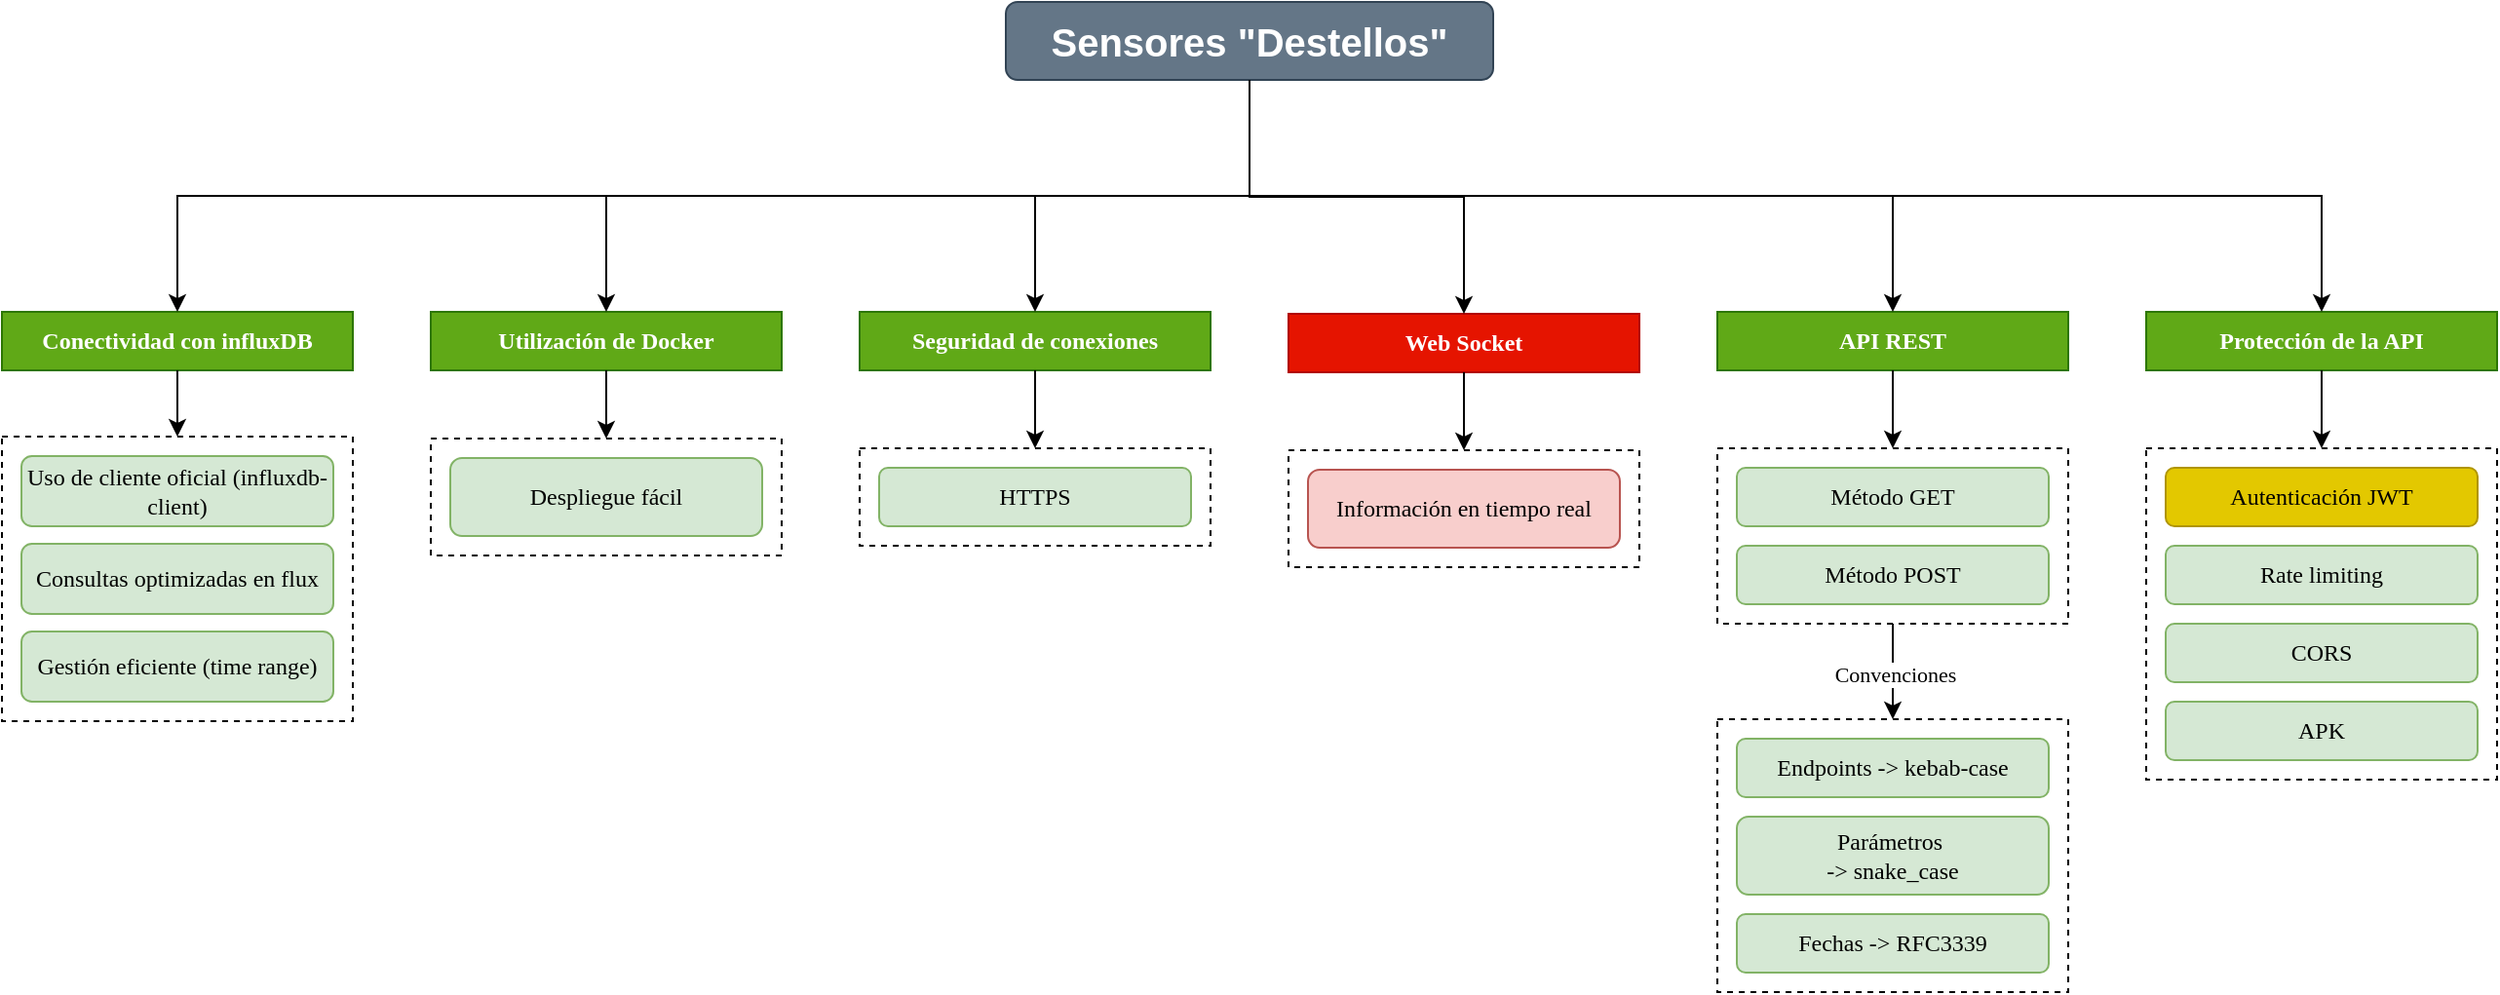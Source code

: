 <mxfile version="28.0.7" pages="4">
  <diagram name="Características técnicas" id="-OKv6Dg-XPo_JriZn3pr">
    <mxGraphModel dx="1261" dy="626" grid="1" gridSize="10" guides="1" tooltips="1" connect="1" arrows="1" fold="1" page="1" pageScale="1" pageWidth="827" pageHeight="1169" math="0" shadow="0">
      <root>
        <mxCell id="0" />
        <mxCell id="1" parent="0" />
        <mxCell id="NoPwBCkwxNXgUq8uyz4z-11" value="" style="rounded=0;whiteSpace=wrap;html=1;dashed=1;" parent="1" vertex="1">
          <mxGeometry x="1070" y="300" width="180" height="90" as="geometry" />
        </mxCell>
        <mxCell id="NoPwBCkwxNXgUq8uyz4z-2" value="Conectividad con influxDB" style="rounded=0;whiteSpace=wrap;html=1;fontFamily=Poppins;fontSource=https%3A%2F%2Ffonts.googleapis.com%2Fcss%3Ffamily%3DPoppins;fontStyle=1;fillColor=#60a917;fontColor=#ffffff;strokeColor=#2D7600;" parent="1" vertex="1">
          <mxGeometry x="190" y="230" width="180" height="30" as="geometry" />
        </mxCell>
        <mxCell id="NoPwBCkwxNXgUq8uyz4z-3" value="&lt;span data-olk-copy-source=&quot;MessageBody&quot;&gt;API REST&lt;/span&gt;" style="rounded=0;whiteSpace=wrap;html=1;fontFamily=Poppins;fontSource=https%3A%2F%2Ffonts.googleapis.com%2Fcss%3Ffamily%3DPoppins;fontSize=12;fontStyle=1;fillColor=#60a917;fontColor=#ffffff;strokeColor=#2D7600;" parent="1" vertex="1">
          <mxGeometry x="1070" y="230" width="180" height="30" as="geometry" />
        </mxCell>
        <mxCell id="NoPwBCkwxNXgUq8uyz4z-4" value="&lt;span data-olk-copy-source=&quot;MessageBody&quot;&gt;Utilización de Docker&lt;/span&gt;" style="rounded=0;whiteSpace=wrap;html=1;fontFamily=Poppins;fontSource=https%3A%2F%2Ffonts.googleapis.com%2Fcss%3Ffamily%3DPoppins;fontStyle=1;fillColor=#60a917;fontColor=#ffffff;strokeColor=#2D7600;" parent="1" vertex="1">
          <mxGeometry x="410" y="230" width="180" height="30" as="geometry" />
        </mxCell>
        <mxCell id="NoPwBCkwxNXgUq8uyz4z-7" value="&lt;span data-olk-copy-source=&quot;MessageBody&quot;&gt;Protección de la API&lt;/span&gt;" style="rounded=0;whiteSpace=wrap;html=1;fontFamily=Poppins;fontSource=https%3A%2F%2Ffonts.googleapis.com%2Fcss%3Ffamily%3DPoppins;fontStyle=1;fillColor=#60a917;fontColor=#ffffff;strokeColor=#2D7600;" parent="1" vertex="1">
          <mxGeometry x="1290" y="230" width="180" height="30" as="geometry" />
        </mxCell>
        <mxCell id="NoPwBCkwxNXgUq8uyz4z-8" value="&lt;span data-olk-copy-source=&quot;MessageBody&quot;&gt;Seguridad de conexiones&lt;/span&gt;" style="rounded=0;whiteSpace=wrap;html=1;fontFamily=Poppins;fontSource=https%3A%2F%2Ffonts.googleapis.com%2Fcss%3Ffamily%3DPoppins;fontSize=12;fontStyle=1;fillColor=#60a917;fontColor=#ffffff;strokeColor=#2D7600;" parent="1" vertex="1">
          <mxGeometry x="630" y="230" width="180" height="30" as="geometry" />
        </mxCell>
        <mxCell id="NoPwBCkwxNXgUq8uyz4z-9" value="Método GET" style="rounded=1;whiteSpace=wrap;html=1;fontFamily=Poppins;fontSource=https%3A%2F%2Ffonts.googleapis.com%2Fcss%3Ffamily%3DPoppins;fillColor=#d5e8d4;strokeColor=#82b366;" parent="1" vertex="1">
          <mxGeometry x="1080" y="310" width="160" height="30" as="geometry" />
        </mxCell>
        <mxCell id="NoPwBCkwxNXgUq8uyz4z-12" value="Método POST" style="rounded=1;whiteSpace=wrap;html=1;fontFamily=Poppins;fontSource=https%3A%2F%2Ffonts.googleapis.com%2Fcss%3Ffamily%3DPoppins;fillColor=#d5e8d4;strokeColor=#82b366;" parent="1" vertex="1">
          <mxGeometry x="1080" y="350" width="160" height="30" as="geometry" />
        </mxCell>
        <mxCell id="NoPwBCkwxNXgUq8uyz4z-13" value="" style="endArrow=classic;html=1;rounded=0;exitX=0.5;exitY=1;exitDx=0;exitDy=0;entryX=0.5;entryY=0;entryDx=0;entryDy=0;" parent="1" source="NoPwBCkwxNXgUq8uyz4z-3" target="NoPwBCkwxNXgUq8uyz4z-11" edge="1">
          <mxGeometry width="50" height="50" relative="1" as="geometry">
            <mxPoint x="1290" y="400" as="sourcePoint" />
            <mxPoint x="1340" y="350" as="targetPoint" />
          </mxGeometry>
        </mxCell>
        <mxCell id="NoPwBCkwxNXgUq8uyz4z-14" value="" style="rounded=0;whiteSpace=wrap;html=1;dashed=1;" parent="1" vertex="1">
          <mxGeometry x="1290" y="300" width="180" height="170" as="geometry" />
        </mxCell>
        <mxCell id="NoPwBCkwxNXgUq8uyz4z-15" value="&lt;span style=&quot;&quot; data-olk-copy-source=&quot;MessageBody&quot;&gt;Autenticación&amp;nbsp;&lt;/span&gt;&lt;span style=&quot;margin-top: 1em; margin-bottom: 1em;&quot; data-olk-copy-source=&quot;MessageBody&quot;&gt;JWT&lt;/span&gt;" style="rounded=1;whiteSpace=wrap;html=1;fontFamily=Poppins;fontSource=https%3A%2F%2Ffonts.googleapis.com%2Fcss%3Ffamily%3DPoppins;fillColor=#e3c800;fontColor=#000000;strokeColor=#B09500;" parent="1" vertex="1">
          <mxGeometry x="1300" y="310" width="160" height="30" as="geometry" />
        </mxCell>
        <mxCell id="NoPwBCkwxNXgUq8uyz4z-16" value="Rate limiting" style="rounded=1;whiteSpace=wrap;html=1;fontFamily=Poppins;fontSource=https%3A%2F%2Ffonts.googleapis.com%2Fcss%3Ffamily%3DPoppins;fillColor=#d5e8d4;strokeColor=#82b366;" parent="1" vertex="1">
          <mxGeometry x="1300" y="350" width="160" height="30" as="geometry" />
        </mxCell>
        <mxCell id="NoPwBCkwxNXgUq8uyz4z-17" value="CORS" style="rounded=1;whiteSpace=wrap;html=1;fontFamily=Poppins;fontSource=https%3A%2F%2Ffonts.googleapis.com%2Fcss%3Ffamily%3DPoppins;fillColor=#d5e8d4;strokeColor=#82b366;" parent="1" vertex="1">
          <mxGeometry x="1300" y="390" width="160" height="30" as="geometry" />
        </mxCell>
        <mxCell id="NoPwBCkwxNXgUq8uyz4z-18" value="" style="endArrow=classic;html=1;rounded=0;entryX=0.5;entryY=0;entryDx=0;entryDy=0;exitX=0.5;exitY=1;exitDx=0;exitDy=0;" parent="1" source="NoPwBCkwxNXgUq8uyz4z-7" target="NoPwBCkwxNXgUq8uyz4z-14" edge="1">
          <mxGeometry width="50" height="50" relative="1" as="geometry">
            <mxPoint x="1270" y="360" as="sourcePoint" />
            <mxPoint x="1320" y="310" as="targetPoint" />
          </mxGeometry>
        </mxCell>
        <mxCell id="NoPwBCkwxNXgUq8uyz4z-20" value="" style="rounded=0;whiteSpace=wrap;html=1;dashed=1;" parent="1" vertex="1">
          <mxGeometry x="630" y="300" width="180" height="50" as="geometry" />
        </mxCell>
        <mxCell id="NoPwBCkwxNXgUq8uyz4z-21" value="&lt;span style=&quot;margin-top: 1em; margin-bottom: 1em;&quot; data-olk-copy-source=&quot;MessageBody&quot;&gt;HTTPS&lt;/span&gt;" style="rounded=1;whiteSpace=wrap;html=1;fontFamily=Poppins;fontSource=https%3A%2F%2Ffonts.googleapis.com%2Fcss%3Ffamily%3DPoppins;fillColor=#d5e8d4;strokeColor=#82b366;" parent="1" vertex="1">
          <mxGeometry x="640" y="310" width="160" height="30" as="geometry" />
        </mxCell>
        <mxCell id="NoPwBCkwxNXgUq8uyz4z-23" value="" style="endArrow=classic;html=1;rounded=0;entryX=0.5;entryY=0;entryDx=0;entryDy=0;exitX=0.5;exitY=1;exitDx=0;exitDy=0;" parent="1" edge="1">
          <mxGeometry width="50" height="50" relative="1" as="geometry">
            <mxPoint x="720" y="260" as="sourcePoint" />
            <mxPoint x="720" y="300" as="targetPoint" />
          </mxGeometry>
        </mxCell>
        <mxCell id="NoPwBCkwxNXgUq8uyz4z-24" value="" style="rounded=0;whiteSpace=wrap;html=1;dashed=1;" parent="1" vertex="1">
          <mxGeometry x="190" y="294" width="180" height="146" as="geometry" />
        </mxCell>
        <mxCell id="NoPwBCkwxNXgUq8uyz4z-25" value="Uso de&amp;nbsp;&lt;span data-olk-copy-source=&quot;MessageBody&quot;&gt;cliente oficial (influxdb-client)&lt;/span&gt;" style="rounded=1;whiteSpace=wrap;html=1;fontFamily=Poppins;fontSource=https%3A%2F%2Ffonts.googleapis.com%2Fcss%3Ffamily%3DPoppins;fillColor=#d5e8d4;strokeColor=#82b366;" parent="1" vertex="1">
          <mxGeometry x="200" y="304" width="160" height="36" as="geometry" />
        </mxCell>
        <mxCell id="NoPwBCkwxNXgUq8uyz4z-26" value="&lt;span style=&quot;margin-top: 1em; margin-bottom: 1em;&quot; data-olk-copy-source=&quot;MessageBody&quot;&gt;Consultas optimizadas en flux&lt;/span&gt;" style="rounded=1;whiteSpace=wrap;html=1;fontFamily=Poppins;fontSource=https%3A%2F%2Ffonts.googleapis.com%2Fcss%3Ffamily%3DPoppins;fillColor=#d5e8d4;strokeColor=#82b366;" parent="1" vertex="1">
          <mxGeometry x="200" y="349" width="160" height="36" as="geometry" />
        </mxCell>
        <mxCell id="NoPwBCkwxNXgUq8uyz4z-27" value="&lt;span style=&quot;margin-top: 1em; margin-bottom: 1em;&quot; data-olk-copy-source=&quot;MessageBody&quot;&gt;Gestión eficiente (time range)&lt;/span&gt;" style="rounded=1;whiteSpace=wrap;html=1;fontFamily=Poppins;fontSource=https%3A%2F%2Ffonts.googleapis.com%2Fcss%3Ffamily%3DPoppins;fillColor=#d5e8d4;strokeColor=#82b366;" parent="1" vertex="1">
          <mxGeometry x="200" y="394" width="160" height="36" as="geometry" />
        </mxCell>
        <mxCell id="NoPwBCkwxNXgUq8uyz4z-29" value="" style="endArrow=classic;html=1;rounded=0;exitX=0.5;exitY=1;exitDx=0;exitDy=0;entryX=0.5;entryY=0;entryDx=0;entryDy=0;" parent="1" source="NoPwBCkwxNXgUq8uyz4z-2" target="NoPwBCkwxNXgUq8uyz4z-24" edge="1">
          <mxGeometry width="50" height="50" relative="1" as="geometry">
            <mxPoint x="500" y="536" as="sourcePoint" />
            <mxPoint x="550" y="486" as="targetPoint" />
          </mxGeometry>
        </mxCell>
        <mxCell id="NoPwBCkwxNXgUq8uyz4z-30" value="Sensores &quot;Destellos&quot;" style="rounded=1;whiteSpace=wrap;html=1;fontSize=20;fontStyle=1;fillColor=#647687;fontColor=#ffffff;strokeColor=#314354;" parent="1" vertex="1">
          <mxGeometry x="705" y="71" width="250" height="40" as="geometry" />
        </mxCell>
        <mxCell id="NoPwBCkwxNXgUq8uyz4z-31" value="&lt;span data-olk-copy-source=&quot;MessageBody&quot;&gt;Web Socket&lt;/span&gt;" style="rounded=0;whiteSpace=wrap;html=1;fontFamily=Poppins;fontSource=https%3A%2F%2Ffonts.googleapis.com%2Fcss%3Ffamily%3DPoppins;fontSize=12;fontStyle=1;fillColor=#e51400;fontColor=#ffffff;strokeColor=#B20000;" parent="1" vertex="1">
          <mxGeometry x="850" y="231" width="180" height="30" as="geometry" />
        </mxCell>
        <mxCell id="NoPwBCkwxNXgUq8uyz4z-32" value="" style="rounded=0;whiteSpace=wrap;html=1;dashed=1;" parent="1" vertex="1">
          <mxGeometry x="850" y="301" width="180" height="60" as="geometry" />
        </mxCell>
        <mxCell id="NoPwBCkwxNXgUq8uyz4z-33" value="Información en tiempo real" style="rounded=1;whiteSpace=wrap;html=1;fontFamily=Poppins;fontSource=https%3A%2F%2Ffonts.googleapis.com%2Fcss%3Ffamily%3DPoppins;fillColor=#f8cecc;strokeColor=#b85450;" parent="1" vertex="1">
          <mxGeometry x="860" y="311" width="160" height="40" as="geometry" />
        </mxCell>
        <mxCell id="NoPwBCkwxNXgUq8uyz4z-36" value="" style="endArrow=classic;html=1;rounded=0;entryX=0.5;entryY=0;entryDx=0;entryDy=0;exitX=0.5;exitY=1;exitDx=0;exitDy=0;" parent="1" source="NoPwBCkwxNXgUq8uyz4z-31" target="NoPwBCkwxNXgUq8uyz4z-32" edge="1">
          <mxGeometry width="50" height="50" relative="1" as="geometry">
            <mxPoint x="640" y="321" as="sourcePoint" />
            <mxPoint x="690" y="271" as="targetPoint" />
          </mxGeometry>
        </mxCell>
        <mxCell id="NoPwBCkwxNXgUq8uyz4z-37" value="" style="endArrow=classic;html=1;rounded=0;exitX=0.5;exitY=1;exitDx=0;exitDy=0;entryX=0.5;entryY=0;entryDx=0;entryDy=0;edgeStyle=orthogonalEdgeStyle;" parent="1" source="NoPwBCkwxNXgUq8uyz4z-30" target="NoPwBCkwxNXgUq8uyz4z-2" edge="1">
          <mxGeometry width="50" height="50" relative="1" as="geometry">
            <mxPoint x="730" y="320" as="sourcePoint" />
            <mxPoint x="780" y="270" as="targetPoint" />
          </mxGeometry>
        </mxCell>
        <mxCell id="NoPwBCkwxNXgUq8uyz4z-38" value="" style="endArrow=classic;html=1;rounded=0;exitX=0.5;exitY=1;exitDx=0;exitDy=0;entryX=0.5;entryY=0;entryDx=0;entryDy=0;edgeStyle=orthogonalEdgeStyle;" parent="1" source="NoPwBCkwxNXgUq8uyz4z-30" target="NoPwBCkwxNXgUq8uyz4z-4" edge="1">
          <mxGeometry width="50" height="50" relative="1" as="geometry">
            <mxPoint x="730" y="320" as="sourcePoint" />
            <mxPoint x="780" y="270" as="targetPoint" />
          </mxGeometry>
        </mxCell>
        <mxCell id="NoPwBCkwxNXgUq8uyz4z-39" value="" style="endArrow=classic;html=1;rounded=0;exitX=0.5;exitY=1;exitDx=0;exitDy=0;entryX=0.5;entryY=0;entryDx=0;entryDy=0;edgeStyle=orthogonalEdgeStyle;" parent="1" source="NoPwBCkwxNXgUq8uyz4z-30" target="NoPwBCkwxNXgUq8uyz4z-8" edge="1">
          <mxGeometry width="50" height="50" relative="1" as="geometry">
            <mxPoint x="730" y="320" as="sourcePoint" />
            <mxPoint x="780" y="270" as="targetPoint" />
          </mxGeometry>
        </mxCell>
        <mxCell id="NoPwBCkwxNXgUq8uyz4z-40" value="" style="endArrow=classic;html=1;rounded=0;exitX=0.5;exitY=1;exitDx=0;exitDy=0;edgeStyle=orthogonalEdgeStyle;" parent="1" source="NoPwBCkwxNXgUq8uyz4z-30" target="NoPwBCkwxNXgUq8uyz4z-31" edge="1">
          <mxGeometry width="50" height="50" relative="1" as="geometry">
            <mxPoint x="730" y="320" as="sourcePoint" />
            <mxPoint x="780" y="270" as="targetPoint" />
          </mxGeometry>
        </mxCell>
        <mxCell id="NoPwBCkwxNXgUq8uyz4z-41" value="" style="endArrow=classic;html=1;rounded=0;exitX=0.5;exitY=1;exitDx=0;exitDy=0;entryX=0.5;entryY=0;entryDx=0;entryDy=0;edgeStyle=orthogonalEdgeStyle;" parent="1" source="NoPwBCkwxNXgUq8uyz4z-30" target="NoPwBCkwxNXgUq8uyz4z-3" edge="1">
          <mxGeometry width="50" height="50" relative="1" as="geometry">
            <mxPoint x="730" y="320" as="sourcePoint" />
            <mxPoint x="780" y="270" as="targetPoint" />
          </mxGeometry>
        </mxCell>
        <mxCell id="NoPwBCkwxNXgUq8uyz4z-42" value="" style="endArrow=classic;html=1;rounded=0;exitX=0.5;exitY=1;exitDx=0;exitDy=0;entryX=0.5;entryY=0;entryDx=0;entryDy=0;edgeStyle=orthogonalEdgeStyle;" parent="1" source="NoPwBCkwxNXgUq8uyz4z-30" target="NoPwBCkwxNXgUq8uyz4z-7" edge="1">
          <mxGeometry width="50" height="50" relative="1" as="geometry">
            <mxPoint x="1180" y="320" as="sourcePoint" />
            <mxPoint x="1230" y="270" as="targetPoint" />
          </mxGeometry>
        </mxCell>
        <mxCell id="NoPwBCkwxNXgUq8uyz4z-46" value="&lt;span style=&quot;margin-top: 1em; margin-bottom: 1em;&quot; data-olk-copy-source=&quot;MessageBody&quot;&gt;APK&lt;/span&gt;" style="rounded=1;whiteSpace=wrap;html=1;fontFamily=Poppins;fontSource=https%3A%2F%2Ffonts.googleapis.com%2Fcss%3Ffamily%3DPoppins;fillColor=#d5e8d4;strokeColor=#82b366;" parent="1" vertex="1">
          <mxGeometry x="1300" y="430" width="160" height="30" as="geometry" />
        </mxCell>
        <mxCell id="NoPwBCkwxNXgUq8uyz4z-47" value="" style="rounded=0;whiteSpace=wrap;html=1;dashed=1;" parent="1" vertex="1">
          <mxGeometry x="410" y="295" width="180" height="60" as="geometry" />
        </mxCell>
        <mxCell id="NoPwBCkwxNXgUq8uyz4z-48" value="&lt;span style=&quot;margin-top: 1em; margin-bottom: 1em;&quot; data-olk-copy-source=&quot;MessageBody&quot;&gt;Despliegue fácil&lt;/span&gt;" style="rounded=1;whiteSpace=wrap;html=1;fontFamily=Poppins;fontSource=https%3A%2F%2Ffonts.googleapis.com%2Fcss%3Ffamily%3DPoppins;fillColor=#d5e8d4;strokeColor=#82b366;" parent="1" vertex="1">
          <mxGeometry x="420" y="305" width="160" height="40" as="geometry" />
        </mxCell>
        <mxCell id="NoPwBCkwxNXgUq8uyz4z-49" value="" style="endArrow=classic;html=1;rounded=0;exitX=0.5;exitY=1;exitDx=0;exitDy=0;entryX=0.5;entryY=0;entryDx=0;entryDy=0;" parent="1" source="NoPwBCkwxNXgUq8uyz4z-4" target="NoPwBCkwxNXgUq8uyz4z-47" edge="1">
          <mxGeometry width="50" height="50" relative="1" as="geometry">
            <mxPoint x="650" y="320" as="sourcePoint" />
            <mxPoint x="700" y="270" as="targetPoint" />
          </mxGeometry>
        </mxCell>
        <mxCell id="Uqiy8y2vYC141JNodXEf-1" value="" style="rounded=0;whiteSpace=wrap;html=1;dashed=1;" vertex="1" parent="1">
          <mxGeometry x="1070" y="439" width="180" height="140" as="geometry" />
        </mxCell>
        <mxCell id="Uqiy8y2vYC141JNodXEf-2" value="Endpoints -&amp;gt;&amp;nbsp;kebab-case" style="rounded=1;whiteSpace=wrap;html=1;fontFamily=Poppins;fontSource=https%3A%2F%2Ffonts.googleapis.com%2Fcss%3Ffamily%3DPoppins;fillColor=#d5e8d4;strokeColor=#82b366;" vertex="1" parent="1">
          <mxGeometry x="1080" y="449" width="160" height="30" as="geometry" />
        </mxCell>
        <mxCell id="Uqiy8y2vYC141JNodXEf-3" value="Parámetros&amp;nbsp;&lt;div&gt;-&amp;gt;&amp;nbsp;snake_case&lt;/div&gt;" style="rounded=1;whiteSpace=wrap;html=1;fontFamily=Poppins;fontSource=https%3A%2F%2Ffonts.googleapis.com%2Fcss%3Ffamily%3DPoppins;fillColor=#d5e8d4;strokeColor=#82b366;" vertex="1" parent="1">
          <mxGeometry x="1080" y="489" width="160" height="40" as="geometry" />
        </mxCell>
        <mxCell id="pcrnkEzc4zyTzDlHMXvx-1" value="Fechas -&amp;gt;&amp;nbsp;&lt;span style=&quot;margin-top: 1em; margin-bottom: 1em;&quot; data-olk-copy-source=&quot;MessageBody&quot;&gt;RFC3339&lt;/span&gt;" style="rounded=1;whiteSpace=wrap;html=1;fontFamily=Poppins;fontSource=https%3A%2F%2Ffonts.googleapis.com%2Fcss%3Ffamily%3DPoppins;fillColor=#d5e8d4;strokeColor=#82b366;" vertex="1" parent="1">
          <mxGeometry x="1080" y="539" width="160" height="30" as="geometry" />
        </mxCell>
        <mxCell id="pcrnkEzc4zyTzDlHMXvx-2" value="" style="endArrow=classic;html=1;rounded=0;exitX=0.5;exitY=1;exitDx=0;exitDy=0;entryX=0.5;entryY=0;entryDx=0;entryDy=0;" edge="1" parent="1" source="NoPwBCkwxNXgUq8uyz4z-11" target="Uqiy8y2vYC141JNodXEf-1">
          <mxGeometry width="50" height="50" relative="1" as="geometry">
            <mxPoint x="890" y="320" as="sourcePoint" />
            <mxPoint x="940" y="270" as="targetPoint" />
          </mxGeometry>
        </mxCell>
        <mxCell id="yeMzEYNOoyIbjUbVisbV-1" value="Convenciones" style="edgeLabel;html=1;align=center;verticalAlign=middle;resizable=0;points=[];fontFamily=Poppins;fontSource=https%3A%2F%2Ffonts.googleapis.com%2Fcss%3Ffamily%3DPoppins;" vertex="1" connectable="0" parent="pcrnkEzc4zyTzDlHMXvx-2">
          <mxGeometry x="0.037" y="1" relative="1" as="geometry">
            <mxPoint as="offset" />
          </mxGeometry>
        </mxCell>
      </root>
    </mxGraphModel>
  </diagram>
  <diagram name="Estructura de la API" id="vTKQAWQK4WbaxQedmbRO">
    <mxGraphModel dx="857" dy="358" grid="1" gridSize="10" guides="1" tooltips="1" connect="1" arrows="1" fold="1" page="1" pageScale="1" pageWidth="827" pageHeight="1169" math="0" shadow="0">
      <root>
        <mxCell id="HFlcnK63qUpS999umlD5-0" />
        <mxCell id="HFlcnK63qUpS999umlD5-1" parent="HFlcnK63qUpS999umlD5-0" />
        <mxCell id="HFlcnK63qUpS999umlD5-2" value="" style="rounded=0;whiteSpace=wrap;html=1;dashed=1;" vertex="1" parent="HFlcnK63qUpS999umlD5-1">
          <mxGeometry x="633" y="304" width="180" height="96" as="geometry" />
        </mxCell>
        <mxCell id="HFlcnK63qUpS999umlD5-4" value="&lt;span data-olk-copy-source=&quot;MessageBody&quot;&gt;Método GET&lt;/span&gt;" style="rounded=0;whiteSpace=wrap;html=1;fontFamily=Poppins;fontSource=https%3A%2F%2Ffonts.googleapis.com%2Fcss%3Ffamily%3DPoppins;fontSize=12;fontStyle=1;fillColor=#60a917;fontColor=#ffffff;strokeColor=#2D7600;" vertex="1" parent="HFlcnK63qUpS999umlD5-1">
          <mxGeometry x="633" y="234" width="180" height="30" as="geometry" />
        </mxCell>
        <mxCell id="HFlcnK63qUpS999umlD5-6" value="&lt;span data-olk-copy-source=&quot;MessageBody&quot;&gt;Método POST&lt;/span&gt;" style="rounded=0;whiteSpace=wrap;html=1;fontFamily=Poppins;fontSource=https%3A%2F%2Ffonts.googleapis.com%2Fcss%3Ffamily%3DPoppins;fontStyle=1;fillColor=#60a917;fontColor=#ffffff;strokeColor=#2D7600;" vertex="1" parent="HFlcnK63qUpS999umlD5-1">
          <mxGeometry x="853" y="234" width="180" height="30" as="geometry" />
        </mxCell>
        <mxCell id="HFlcnK63qUpS999umlD5-8" value="/status" style="rounded=1;whiteSpace=wrap;html=1;fontFamily=Poppins;fontSource=https%3A%2F%2Ffonts.googleapis.com%2Fcss%3Ffamily%3DPoppins;fillColor=#d5e8d4;strokeColor=#82b366;" vertex="1" parent="HFlcnK63qUpS999umlD5-1">
          <mxGeometry x="643" y="317" width="160" height="30" as="geometry" />
        </mxCell>
        <mxCell id="HFlcnK63qUpS999umlD5-9" value="/consult-data" style="rounded=1;whiteSpace=wrap;html=1;fontFamily=Poppins;fontSource=https%3A%2F%2Ffonts.googleapis.com%2Fcss%3Ffamily%3DPoppins;fillColor=#d5e8d4;strokeColor=#82b366;" vertex="1" parent="HFlcnK63qUpS999umlD5-1">
          <mxGeometry x="643" y="359" width="160" height="30" as="geometry" />
        </mxCell>
        <mxCell id="HFlcnK63qUpS999umlD5-10" value="" style="endArrow=classic;html=1;rounded=0;exitX=0.5;exitY=1;exitDx=0;exitDy=0;entryX=0.5;entryY=0;entryDx=0;entryDy=0;" edge="1" parent="HFlcnK63qUpS999umlD5-1" source="HFlcnK63qUpS999umlD5-4" target="HFlcnK63qUpS999umlD5-2">
          <mxGeometry width="50" height="50" relative="1" as="geometry">
            <mxPoint x="853" y="404" as="sourcePoint" />
            <mxPoint x="903" y="354" as="targetPoint" />
          </mxGeometry>
        </mxCell>
        <mxCell id="HFlcnK63qUpS999umlD5-15" value="" style="endArrow=classic;html=1;rounded=0;entryX=0.5;entryY=0;entryDx=0;entryDy=0;exitX=0.5;exitY=1;exitDx=0;exitDy=0;" edge="1" parent="HFlcnK63qUpS999umlD5-1" source="HFlcnK63qUpS999umlD5-6">
          <mxGeometry width="50" height="50" relative="1" as="geometry">
            <mxPoint x="833" y="364" as="sourcePoint" />
            <mxPoint x="943" y="304" as="targetPoint" />
          </mxGeometry>
        </mxCell>
        <mxCell id="HFlcnK63qUpS999umlD5-24" value="Estructura del API" style="rounded=1;whiteSpace=wrap;html=1;fontSize=20;fontStyle=1;fillColor=#647687;fontColor=#ffffff;strokeColor=#314354;" vertex="1" parent="HFlcnK63qUpS999umlD5-1">
          <mxGeometry x="708" y="70" width="250" height="40" as="geometry" />
        </mxCell>
        <mxCell id="HFlcnK63qUpS999umlD5-33" value="" style="endArrow=classic;html=1;rounded=0;exitX=0.5;exitY=1;exitDx=0;exitDy=0;entryX=0.5;entryY=0;entryDx=0;entryDy=0;edgeStyle=orthogonalEdgeStyle;" edge="1" parent="HFlcnK63qUpS999umlD5-1" source="HFlcnK63qUpS999umlD5-24" target="HFlcnK63qUpS999umlD5-4">
          <mxGeometry width="50" height="50" relative="1" as="geometry">
            <mxPoint x="758" y="284" as="sourcePoint" />
            <mxPoint x="808" y="234" as="targetPoint" />
          </mxGeometry>
        </mxCell>
        <mxCell id="HFlcnK63qUpS999umlD5-34" value="" style="endArrow=classic;html=1;rounded=0;exitX=0.5;exitY=1;exitDx=0;exitDy=0;entryX=0.5;entryY=0;entryDx=0;entryDy=0;edgeStyle=orthogonalEdgeStyle;" edge="1" parent="HFlcnK63qUpS999umlD5-1" source="HFlcnK63qUpS999umlD5-24" target="HFlcnK63qUpS999umlD5-6">
          <mxGeometry width="50" height="50" relative="1" as="geometry">
            <mxPoint x="1208" y="284" as="sourcePoint" />
            <mxPoint x="1258" y="234" as="targetPoint" />
          </mxGeometry>
        </mxCell>
        <mxCell id="c2FLs8xWmO1Z8JCVP6V1-0" value="Dominios" style="rounded=0;whiteSpace=wrap;html=1;fontFamily=Poppins;fontSource=https%3A%2F%2Ffonts.googleapis.com%2Fcss%3Ffamily%3DPoppins;fontSize=12;fontStyle=1;fillColor=#60a917;fontColor=#ffffff;strokeColor=#2D7600;" vertex="1" parent="HFlcnK63qUpS999umlD5-1">
          <mxGeometry x="414" y="234" width="180" height="30" as="geometry" />
        </mxCell>
        <mxCell id="c2FLs8xWmO1Z8JCVP6V1-1" value="" style="endArrow=classic;html=1;rounded=0;entryX=0.5;entryY=0;entryDx=0;entryDy=0;edgeStyle=orthogonalEdgeStyle;exitX=0.5;exitY=1;exitDx=0;exitDy=0;" edge="1" parent="HFlcnK63qUpS999umlD5-1" source="HFlcnK63qUpS999umlD5-24" target="c2FLs8xWmO1Z8JCVP6V1-0">
          <mxGeometry width="50" height="50" relative="1" as="geometry">
            <mxPoint x="818" y="314" as="sourcePoint" />
            <mxPoint x="868" y="264" as="targetPoint" />
          </mxGeometry>
        </mxCell>
        <mxCell id="c2FLs8xWmO1Z8JCVP6V1-2" value="" style="rounded=0;whiteSpace=wrap;html=1;dashed=1;" vertex="1" parent="HFlcnK63qUpS999umlD5-1">
          <mxGeometry x="414" y="304" width="180" height="160" as="geometry" />
        </mxCell>
        <mxCell id="c2FLs8xWmO1Z8JCVP6V1-3" value="https://destellos.influx.&lt;div&gt;key-city.com&lt;/div&gt;" style="rounded=1;whiteSpace=wrap;html=1;fontFamily=Poppins;fontSource=https%3A%2F%2Ffonts.googleapis.com%2Fcss%3Ffamily%3DPoppins;fillColor=#d5e8d4;strokeColor=#82b366;" vertex="1" parent="HFlcnK63qUpS999umlD5-1">
          <mxGeometry x="424" y="314" width="160" height="40" as="geometry" />
        </mxCell>
        <mxCell id="c2FLs8xWmO1Z8JCVP6V1-4" value="https://destellos.api.&lt;div&gt;key-city.com&lt;/div&gt;" style="rounded=1;whiteSpace=wrap;html=1;fontFamily=Poppins;fontSource=https%3A%2F%2Ffonts.googleapis.com%2Fcss%3Ffamily%3DPoppins;fillColor=#d5e8d4;strokeColor=#82b366;" vertex="1" parent="HFlcnK63qUpS999umlD5-1">
          <mxGeometry x="424" y="365" width="160" height="40" as="geometry" />
        </mxCell>
        <mxCell id="c2FLs8xWmO1Z8JCVP6V1-5" value="" style="endArrow=classic;html=1;rounded=0;exitX=0.5;exitY=1;exitDx=0;exitDy=0;entryX=0.5;entryY=0;entryDx=0;entryDy=0;" edge="1" parent="HFlcnK63qUpS999umlD5-1" source="c2FLs8xWmO1Z8JCVP6V1-0" target="c2FLs8xWmO1Z8JCVP6V1-2">
          <mxGeometry width="50" height="50" relative="1" as="geometry">
            <mxPoint x="854" y="314" as="sourcePoint" />
            <mxPoint x="904" y="264" as="targetPoint" />
          </mxGeometry>
        </mxCell>
        <mxCell id="c2FLs8xWmO1Z8JCVP6V1-6" value="" style="rounded=0;whiteSpace=wrap;html=1;dashed=1;" vertex="1" parent="HFlcnK63qUpS999umlD5-1">
          <mxGeometry x="853" y="304" width="180" height="96" as="geometry" />
        </mxCell>
        <mxCell id="c2FLs8xWmO1Z8JCVP6V1-7" value="/auth" style="rounded=1;whiteSpace=wrap;html=1;fontFamily=Poppins;fontSource=https%3A%2F%2Ffonts.googleapis.com%2Fcss%3Ffamily%3DPoppins;fillColor=#d5e8d4;strokeColor=#82b366;" vertex="1" parent="HFlcnK63qUpS999umlD5-1">
          <mxGeometry x="863" y="317" width="160" height="30" as="geometry" />
        </mxCell>
        <mxCell id="c2FLs8xWmO1Z8JCVP6V1-9" value="&lt;span data-olk-copy-source=&quot;MessageBody&quot;&gt;Swagger&lt;/span&gt;" style="rounded=0;whiteSpace=wrap;html=1;fontFamily=Poppins;fontSource=https%3A%2F%2Ffonts.googleapis.com%2Fcss%3Ffamily%3DPoppins;fontStyle=1;fillColor=#60a917;fontColor=#ffffff;strokeColor=#2D7600;" vertex="1" parent="HFlcnK63qUpS999umlD5-1">
          <mxGeometry x="1070" y="234" width="180" height="30" as="geometry" />
        </mxCell>
        <mxCell id="c2FLs8xWmO1Z8JCVP6V1-10" value="" style="endArrow=classic;html=1;rounded=0;entryX=0.5;entryY=0;entryDx=0;entryDy=0;exitX=0.5;exitY=1;exitDx=0;exitDy=0;" edge="1" parent="HFlcnK63qUpS999umlD5-1" source="c2FLs8xWmO1Z8JCVP6V1-9">
          <mxGeometry width="50" height="50" relative="1" as="geometry">
            <mxPoint x="1050" y="364" as="sourcePoint" />
            <mxPoint x="1160" y="304" as="targetPoint" />
          </mxGeometry>
        </mxCell>
        <mxCell id="c2FLs8xWmO1Z8JCVP6V1-11" value="" style="rounded=0;whiteSpace=wrap;html=1;dashed=1;" vertex="1" parent="HFlcnK63qUpS999umlD5-1">
          <mxGeometry x="1070" y="304" width="180" height="50" as="geometry" />
        </mxCell>
        <mxCell id="c2FLs8xWmO1Z8JCVP6V1-12" value="/api-docs" style="rounded=1;whiteSpace=wrap;html=1;fontFamily=Poppins;fontSource=https%3A%2F%2Ffonts.googleapis.com%2Fcss%3Ffamily%3DPoppins;fillColor=#d5e8d4;strokeColor=#82b366;" vertex="1" parent="HFlcnK63qUpS999umlD5-1">
          <mxGeometry x="1080" y="314" width="160" height="30" as="geometry" />
        </mxCell>
        <mxCell id="c2FLs8xWmO1Z8JCVP6V1-14" value="" style="endArrow=classic;html=1;rounded=0;exitX=0.5;exitY=1;exitDx=0;exitDy=0;entryX=0.5;entryY=0;entryDx=0;entryDy=0;edgeStyle=orthogonalEdgeStyle;" edge="1" parent="HFlcnK63qUpS999umlD5-1" source="HFlcnK63qUpS999umlD5-24" target="c2FLs8xWmO1Z8JCVP6V1-9">
          <mxGeometry width="50" height="50" relative="1" as="geometry">
            <mxPoint x="818" y="314" as="sourcePoint" />
            <mxPoint x="868" y="264" as="targetPoint" />
          </mxGeometry>
        </mxCell>
        <mxCell id="c2FLs8xWmO1Z8JCVP6V1-15" value="https://destellos.broker.&lt;div&gt;key-city.com&lt;/div&gt;" style="rounded=1;whiteSpace=wrap;html=1;fontFamily=Poppins;fontSource=https%3A%2F%2Ffonts.googleapis.com%2Fcss%3Ffamily%3DPoppins;fillColor=#d5e8d4;strokeColor=#82b366;" vertex="1" parent="HFlcnK63qUpS999umlD5-1">
          <mxGeometry x="424" y="416" width="160" height="40" as="geometry" />
        </mxCell>
        <mxCell id="BXXODYABIlL3kaUrUMQM-0" value="/save-data" style="rounded=1;whiteSpace=wrap;html=1;fontFamily=Poppins;fontSource=https%3A%2F%2Ffonts.googleapis.com%2Fcss%3Ffamily%3DPoppins;fillColor=#d5e8d4;strokeColor=#82b366;" vertex="1" parent="HFlcnK63qUpS999umlD5-1">
          <mxGeometry x="863" y="358" width="160" height="30" as="geometry" />
        </mxCell>
      </root>
    </mxGraphModel>
  </diagram>
  <diagram name="Autenticación" id="AhjJCe0on8ZgtQpxySX0">
    <mxGraphModel dx="1261" dy="626" grid="1" gridSize="10" guides="1" tooltips="1" connect="1" arrows="1" fold="1" page="1" pageScale="1" pageWidth="827" pageHeight="1169" math="0" shadow="0">
      <root>
        <mxCell id="TBKjGR6H-f0Yvw62BVqA-0" />
        <mxCell id="TBKjGR6H-f0Yvw62BVqA-1" parent="TBKjGR6H-f0Yvw62BVqA-0" />
        <mxCell id="o5m_WW7am2by3stPuZ5m-12" style="edgeStyle=orthogonalEdgeStyle;rounded=0;orthogonalLoop=1;jettySize=auto;html=1;exitX=1;exitY=0.5;exitDx=0;exitDy=0;entryX=0;entryY=0.5;entryDx=0;entryDy=0;" edge="1" parent="TBKjGR6H-f0Yvw62BVqA-1" target="o5m_WW7am2by3stPuZ5m-10">
          <mxGeometry relative="1" as="geometry">
            <mxPoint x="820.5" y="671" as="sourcePoint" />
          </mxGeometry>
        </mxCell>
        <mxCell id="TBKjGR6H-f0Yvw62BVqA-9" style="edgeStyle=orthogonalEdgeStyle;rounded=0;orthogonalLoop=1;jettySize=auto;html=1;exitX=0.5;exitY=1;exitDx=0;exitDy=0;" edge="1" parent="TBKjGR6H-f0Yvw62BVqA-1" source="TBKjGR6H-f0Yvw62BVqA-10" target="TBKjGR6H-f0Yvw62BVqA-36">
          <mxGeometry relative="1" as="geometry" />
        </mxCell>
        <mxCell id="TBKjGR6H-f0Yvw62BVqA-10" value="&lt;span data-olk-copy-source=&quot;MessageBody&quot;&gt;Valores aceptables&lt;/span&gt;" style="rounded=0;whiteSpace=wrap;html=1;fontFamily=Poppins;fontSource=https%3A%2F%2Ffonts.googleapis.com%2Fcss%3Ffamily%3DPoppins;fontSize=12;fontStyle=1;fillColor=#60a917;fontColor=#ffffff;strokeColor=#2D7600;" vertex="1" parent="TBKjGR6H-f0Yvw62BVqA-1">
          <mxGeometry x="643" y="244" width="180" height="30" as="geometry" />
        </mxCell>
        <mxCell id="TBKjGR6H-f0Yvw62BVqA-11" style="edgeStyle=orthogonalEdgeStyle;rounded=0;orthogonalLoop=1;jettySize=auto;html=1;exitX=0.5;exitY=1;exitDx=0;exitDy=0;entryX=0.5;entryY=0;entryDx=0;entryDy=0;" edge="1" parent="TBKjGR6H-f0Yvw62BVqA-1" source="TBKjGR6H-f0Yvw62BVqA-12" target="TBKjGR6H-f0Yvw62BVqA-64">
          <mxGeometry relative="1" as="geometry" />
        </mxCell>
        <mxCell id="TBKjGR6H-f0Yvw62BVqA-12" value="&lt;span data-olk-copy-source=&quot;MessageBody&quot;&gt;Ejemplo de petición&lt;/span&gt;" style="rounded=0;whiteSpace=wrap;html=1;fontFamily=Poppins;fontSource=https%3A%2F%2Ffonts.googleapis.com%2Fcss%3Ffamily%3DPoppins;fontStyle=1;fillColor=#60a917;fontColor=#ffffff;strokeColor=#2D7600;" vertex="1" parent="TBKjGR6H-f0Yvw62BVqA-1">
          <mxGeometry x="863" y="244" width="180" height="30" as="geometry" />
        </mxCell>
        <mxCell id="TBKjGR6H-f0Yvw62BVqA-14" style="edgeStyle=orthogonalEdgeStyle;rounded=0;orthogonalLoop=1;jettySize=auto;html=1;exitX=0.5;exitY=1;exitDx=0;exitDy=0;entryX=0.5;entryY=0;entryDx=0;entryDy=0;" edge="1" parent="TBKjGR6H-f0Yvw62BVqA-1" source="TBKjGR6H-f0Yvw62BVqA-15" target="TBKjGR6H-f0Yvw62BVqA-79">
          <mxGeometry relative="1" as="geometry" />
        </mxCell>
        <mxCell id="TBKjGR6H-f0Yvw62BVqA-15" value="&lt;span style=&quot;&quot;&gt;/auth&lt;/span&gt;" style="rounded=1;whiteSpace=wrap;html=1;fontSize=20;fontStyle=1;fillColor=#647687;fontColor=#FFFFFF;strokeColor=#314354;fontFamily=Poppins;fontSource=https%3A%2F%2Ffonts.googleapis.com%2Fcss%3Ffamily%3DPoppins;" vertex="1" parent="TBKjGR6H-f0Yvw62BVqA-1">
          <mxGeometry x="608" y="86" width="250" height="40" as="geometry" />
        </mxCell>
        <mxCell id="TBKjGR6H-f0Yvw62BVqA-16" value="" style="endArrow=classic;html=1;rounded=0;exitX=0.5;exitY=1;exitDx=0;exitDy=0;entryX=0.5;entryY=0;entryDx=0;entryDy=0;edgeStyle=orthogonalEdgeStyle;" edge="1" parent="TBKjGR6H-f0Yvw62BVqA-1" source="TBKjGR6H-f0Yvw62BVqA-15" target="TBKjGR6H-f0Yvw62BVqA-10">
          <mxGeometry width="50" height="50" relative="1" as="geometry">
            <mxPoint x="768" y="294" as="sourcePoint" />
            <mxPoint x="818" y="244" as="targetPoint" />
          </mxGeometry>
        </mxCell>
        <mxCell id="TBKjGR6H-f0Yvw62BVqA-17" value="" style="endArrow=classic;html=1;rounded=0;exitX=0.5;exitY=1;exitDx=0;exitDy=0;entryX=0.5;entryY=0;entryDx=0;entryDy=0;edgeStyle=orthogonalEdgeStyle;" edge="1" parent="TBKjGR6H-f0Yvw62BVqA-1" source="TBKjGR6H-f0Yvw62BVqA-15" target="TBKjGR6H-f0Yvw62BVqA-12">
          <mxGeometry width="50" height="50" relative="1" as="geometry">
            <mxPoint x="1218" y="294" as="sourcePoint" />
            <mxPoint x="1268" y="244" as="targetPoint" />
          </mxGeometry>
        </mxCell>
        <mxCell id="TBKjGR6H-f0Yvw62BVqA-18" style="edgeStyle=orthogonalEdgeStyle;rounded=0;orthogonalLoop=1;jettySize=auto;html=1;exitX=0.5;exitY=1;exitDx=0;exitDy=0;entryX=0.5;entryY=0;entryDx=0;entryDy=0;" edge="1" parent="TBKjGR6H-f0Yvw62BVqA-1" source="TBKjGR6H-f0Yvw62BVqA-19" target="TBKjGR6H-f0Yvw62BVqA-40">
          <mxGeometry relative="1" as="geometry" />
        </mxCell>
        <mxCell id="TBKjGR6H-f0Yvw62BVqA-19" value="Parámetros" style="rounded=0;whiteSpace=wrap;html=1;fontFamily=Poppins;fontSource=https%3A%2F%2Ffonts.googleapis.com%2Fcss%3Ffamily%3DPoppins;fontSize=12;fontStyle=1;fillColor=#60a917;fontColor=#ffffff;strokeColor=#2D7600;" vertex="1" parent="TBKjGR6H-f0Yvw62BVqA-1">
          <mxGeometry x="424" y="244" width="180" height="30" as="geometry" />
        </mxCell>
        <mxCell id="TBKjGR6H-f0Yvw62BVqA-20" value="" style="endArrow=classic;html=1;rounded=0;entryX=0.5;entryY=0;entryDx=0;entryDy=0;edgeStyle=orthogonalEdgeStyle;exitX=0.5;exitY=1;exitDx=0;exitDy=0;" edge="1" parent="TBKjGR6H-f0Yvw62BVqA-1" source="TBKjGR6H-f0Yvw62BVqA-15" target="TBKjGR6H-f0Yvw62BVqA-19">
          <mxGeometry width="50" height="50" relative="1" as="geometry">
            <mxPoint x="828" y="324" as="sourcePoint" />
            <mxPoint x="878" y="274" as="targetPoint" />
          </mxGeometry>
        </mxCell>
        <mxCell id="o5m_WW7am2by3stPuZ5m-1" style="edgeStyle=orthogonalEdgeStyle;rounded=0;orthogonalLoop=1;jettySize=auto;html=1;exitX=0.5;exitY=1;exitDx=0;exitDy=0;" edge="1" parent="TBKjGR6H-f0Yvw62BVqA-1" source="TBKjGR6H-f0Yvw62BVqA-22">
          <mxGeometry relative="1" as="geometry">
            <mxPoint x="1170" y="300" as="targetPoint" />
          </mxGeometry>
        </mxCell>
        <mxCell id="TBKjGR6H-f0Yvw62BVqA-22" value="&lt;span data-olk-copy-source=&quot;MessageBody&quot;&gt;Ejemplo de respuesta&lt;/span&gt;" style="rounded=0;whiteSpace=wrap;html=1;fontFamily=Poppins;fontSource=https%3A%2F%2Ffonts.googleapis.com%2Fcss%3Ffamily%3DPoppins;fontStyle=1;fillColor=#60a917;fontColor=#ffffff;strokeColor=#2D7600;" vertex="1" parent="TBKjGR6H-f0Yvw62BVqA-1">
          <mxGeometry x="1080" y="244" width="180" height="30" as="geometry" />
        </mxCell>
        <mxCell id="TBKjGR6H-f0Yvw62BVqA-24" value="" style="rounded=0;whiteSpace=wrap;html=1;dashed=1;" vertex="1" parent="TBKjGR6H-f0Yvw62BVqA-1">
          <mxGeometry x="1083" y="302" width="1127" height="148" as="geometry" />
        </mxCell>
        <mxCell id="TBKjGR6H-f0Yvw62BVqA-25" value="&lt;div class=&quot;x_elementToProof&quot; style=&quot;border: 0px; font-style: inherit; font-variant: inherit; font-stretch: inherit; line-height: inherit; font-optical-sizing: inherit; font-size-adjust: inherit; font-kerning: inherit; font-feature-settings: inherit; font-variation-settings: inherit; margin: 0px; padding: 0px; vertical-align: baseline;&quot;&gt;&lt;span style=&quot;background-color: transparent; color: light-dark(rgb(0, 0, 0), rgb(255, 255, 255)); font-style: inherit; font-variant-ligatures: inherit; font-variant-caps: inherit;&quot;&gt;{&lt;/span&gt;&lt;/div&gt;&lt;div class=&quot;x_elementToProof&quot; style=&quot;border: 0px; font-style: inherit; font-variant: inherit; font-stretch: inherit; line-height: inherit; font-optical-sizing: inherit; font-size-adjust: inherit; font-kerning: inherit; font-feature-settings: inherit; font-variation-settings: inherit; margin: 0px; padding: 0px; vertical-align: baseline;&quot;&gt;&amp;nbsp;&quot;email&quot;: &quot;mchirinos@trafficlight.mx&quot;,&lt;/div&gt;&lt;div class=&quot;x_elementToProof&quot; style=&quot;border: 0px; font-style: inherit; font-variant: inherit; font-stretch: inherit; line-height: inherit; font-optical-sizing: inherit; font-size-adjust: inherit; font-kerning: inherit; font-feature-settings: inherit; font-variation-settings: inherit; margin: 0px; padding: 0px; vertical-align: baseline;&quot;&gt;&amp;nbsp;&quot;name&quot;: &quot;Mariela Edith Chirinos Hernández&quot;,&lt;span style=&quot;font-style: inherit; font-variant-ligatures: inherit; font-variant-caps: inherit; background-color: transparent; color: light-dark(rgb(0, 0, 0), rgb(255, 255, 255));&quot;&gt;&amp;nbsp; &amp;nbsp; &amp;nbsp; &amp;nbsp; &amp;nbsp;&quot;access_token&quot;:&amp;nbsp;&quot;eyJhbGciOiJIUzI1NiIsInR5cCI6IkpXVCJ9.eyJpZCI6MSwiZW1haWwiOiJtY2hpcmlub3NAdHJhZmZpY2xpZ2h0Lm14IiwiaWF0IjoxNzUzODEwMTg0LCJleHAiOjE3NTM4OTY1ODR9.7-94noLffp3u8xvIxc2ghzECyiuItpDpJxPECyWZOd8&quot;&lt;/span&gt;&lt;/div&gt;&lt;div class=&quot;x_elementToProof&quot; style=&quot;border: 0px; font-style: inherit; font-variant: inherit; font-stretch: inherit; line-height: inherit; font-optical-sizing: inherit; font-size-adjust: inherit; font-kerning: inherit; font-feature-settings: inherit; font-variation-settings: inherit; margin: 0px; padding: 0px; vertical-align: baseline;&quot;&gt;}&lt;/div&gt;" style="rounded=1;whiteSpace=wrap;html=1;fontFamily=Poppins;fillColor=#d5e8d4;strokeColor=#82b366;fontStyle=0;fontSize=12;align=left;fontSource=https%3A%2F%2Ffonts.googleapis.com%2Fcss%3Ffamily%3DPoppins;" vertex="1" parent="TBKjGR6H-f0Yvw62BVqA-1">
          <mxGeometry x="1093" y="312" width="1107" height="128" as="geometry" />
        </mxCell>
        <mxCell id="TBKjGR6H-f0Yvw62BVqA-26" value="" style="endArrow=classic;html=1;rounded=0;exitX=0.5;exitY=1;exitDx=0;exitDy=0;entryX=0.5;entryY=0;entryDx=0;entryDy=0;edgeStyle=orthogonalEdgeStyle;" edge="1" parent="TBKjGR6H-f0Yvw62BVqA-1" source="TBKjGR6H-f0Yvw62BVqA-15" target="TBKjGR6H-f0Yvw62BVqA-22">
          <mxGeometry width="50" height="50" relative="1" as="geometry">
            <mxPoint x="828" y="324" as="sourcePoint" />
            <mxPoint x="878" y="274" as="targetPoint" />
          </mxGeometry>
        </mxCell>
        <mxCell id="o5m_WW7am2by3stPuZ5m-9" style="edgeStyle=orthogonalEdgeStyle;rounded=0;orthogonalLoop=1;jettySize=auto;html=1;exitX=1;exitY=0.5;exitDx=0;exitDy=0;entryX=0;entryY=0.5;entryDx=0;entryDy=0;" edge="1" parent="TBKjGR6H-f0Yvw62BVqA-1" source="TBKjGR6H-f0Yvw62BVqA-36" target="TBKjGR6H-f0Yvw62BVqA-64">
          <mxGeometry relative="1" as="geometry">
            <mxPoint x="840" y="410.0" as="targetPoint" />
            <Array as="points">
              <mxPoint x="840" y="339" />
              <mxPoint x="840" y="415" />
            </Array>
          </mxGeometry>
        </mxCell>
        <mxCell id="o5m_WW7am2by3stPuZ5m-13" style="edgeStyle=orthogonalEdgeStyle;rounded=0;orthogonalLoop=1;jettySize=auto;html=1;exitX=1;exitY=0.5;exitDx=0;exitDy=0;entryX=0;entryY=0.5;entryDx=0;entryDy=0;" edge="1" parent="TBKjGR6H-f0Yvw62BVqA-1" source="TBKjGR6H-f0Yvw62BVqA-36" target="o5m_WW7am2by3stPuZ5m-10">
          <mxGeometry relative="1" as="geometry">
            <Array as="points">
              <mxPoint x="850" y="339" />
              <mxPoint x="850" y="671" />
            </Array>
          </mxGeometry>
        </mxCell>
        <mxCell id="TBKjGR6H-f0Yvw62BVqA-36" value="" style="rounded=0;whiteSpace=wrap;html=1;dashed=1;" vertex="1" parent="TBKjGR6H-f0Yvw62BVqA-1">
          <mxGeometry x="643" y="301" width="180" height="76" as="geometry" />
        </mxCell>
        <mxCell id="TBKjGR6H-f0Yvw62BVqA-37" value="uncorreo@trafficlight.mx o uncorreo@keycity.com" style="rounded=1;whiteSpace=wrap;html=1;fontFamily=Poppins;fontSource=https%3A%2F%2Ffonts.googleapis.com%2Fcss%3Ffamily%3DPoppins;fillColor=#d5e8d4;strokeColor=#82b366;" vertex="1" parent="TBKjGR6H-f0Yvw62BVqA-1">
          <mxGeometry x="653" y="326" width="160" height="41" as="geometry" />
        </mxCell>
        <mxCell id="TBKjGR6H-f0Yvw62BVqA-38" value="String" style="text;html=1;align=center;verticalAlign=middle;resizable=0;points=[];autosize=1;strokeColor=none;fillColor=none;fontFamily=Poppins;fontSource=https%3A%2F%2Ffonts.googleapis.com%2Fcss%3Ffamily%3DPoppins;" vertex="1" parent="TBKjGR6H-f0Yvw62BVqA-1">
          <mxGeometry x="642" y="299" width="60" height="30" as="geometry" />
        </mxCell>
        <mxCell id="o5m_WW7am2by3stPuZ5m-7" style="edgeStyle=orthogonalEdgeStyle;rounded=0;orthogonalLoop=1;jettySize=auto;html=1;exitX=1;exitY=0.5;exitDx=0;exitDy=0;" edge="1" parent="TBKjGR6H-f0Yvw62BVqA-1" source="TBKjGR6H-f0Yvw62BVqA-40">
          <mxGeometry relative="1" as="geometry">
            <mxPoint x="640" y="334.167" as="targetPoint" />
          </mxGeometry>
        </mxCell>
        <mxCell id="TBKjGR6H-f0Yvw62BVqA-40" value="" style="rounded=0;whiteSpace=wrap;html=1;dashed=1;" vertex="1" parent="TBKjGR6H-f0Yvw62BVqA-1">
          <mxGeometry x="424" y="301" width="180" height="66" as="geometry" />
        </mxCell>
        <mxCell id="TBKjGR6H-f0Yvw62BVqA-41" value="email" style="rounded=1;whiteSpace=wrap;html=1;fontFamily=Poppins;fontSource=https%3A%2F%2Ffonts.googleapis.com%2Fcss%3Ffamily%3DPoppins;fillColor=#d5e8d4;strokeColor=#82b366;" vertex="1" parent="TBKjGR6H-f0Yvw62BVqA-1">
          <mxGeometry x="434" y="326" width="160" height="32" as="geometry" />
        </mxCell>
        <mxCell id="TBKjGR6H-f0Yvw62BVqA-42" value="obligatorio" style="text;html=1;align=center;verticalAlign=middle;resizable=0;points=[];autosize=1;strokeColor=none;fillColor=none;fontFamily=Poppins;fontSource=https%3A%2F%2Ffonts.googleapis.com%2Fcss%3Ffamily%3DPoppins;" vertex="1" parent="TBKjGR6H-f0Yvw62BVqA-1">
          <mxGeometry x="422" y="299" width="90" height="30" as="geometry" />
        </mxCell>
        <mxCell id="TBKjGR6H-f0Yvw62BVqA-43" style="edgeStyle=orthogonalEdgeStyle;rounded=0;orthogonalLoop=1;jettySize=auto;html=1;exitX=1;exitY=0.5;exitDx=0;exitDy=0;entryX=0;entryY=0.5;entryDx=0;entryDy=0;" edge="1" parent="TBKjGR6H-f0Yvw62BVqA-1" source="TBKjGR6H-f0Yvw62BVqA-44" target="TBKjGR6H-f0Yvw62BVqA-53">
          <mxGeometry relative="1" as="geometry" />
        </mxCell>
        <mxCell id="TBKjGR6H-f0Yvw62BVqA-44" value="" style="rounded=0;whiteSpace=wrap;html=1;dashed=1;" vertex="1" parent="TBKjGR6H-f0Yvw62BVqA-1">
          <mxGeometry x="422" y="443" width="180" height="66" as="geometry" />
        </mxCell>
        <mxCell id="TBKjGR6H-f0Yvw62BVqA-45" value="keycity_secret_key" style="rounded=1;whiteSpace=wrap;html=1;fontFamily=Poppins;fontSource=https%3A%2F%2Ffonts.googleapis.com%2Fcss%3Ffamily%3DPoppins;fillColor=#d5e8d4;strokeColor=#82b366;" vertex="1" parent="TBKjGR6H-f0Yvw62BVqA-1">
          <mxGeometry x="432" y="468" width="160" height="32" as="geometry" />
        </mxCell>
        <mxCell id="TBKjGR6H-f0Yvw62BVqA-46" value="Condicional obligatorio" style="text;html=1;align=center;verticalAlign=middle;resizable=0;points=[];autosize=1;strokeColor=none;fillColor=none;fontFamily=Poppins;fontSource=https%3A%2F%2Ffonts.googleapis.com%2Fcss%3Ffamily%3DPoppins;" vertex="1" parent="TBKjGR6H-f0Yvw62BVqA-1">
          <mxGeometry x="421" y="441" width="160" height="30" as="geometry" />
        </mxCell>
        <mxCell id="TBKjGR6H-f0Yvw62BVqA-47" style="edgeStyle=orthogonalEdgeStyle;rounded=0;orthogonalLoop=1;jettySize=auto;html=1;exitX=1;exitY=0.5;exitDx=0;exitDy=0;entryX=0;entryY=0.5;entryDx=0;entryDy=0;" edge="1" parent="TBKjGR6H-f0Yvw62BVqA-1" source="TBKjGR6H-f0Yvw62BVqA-48">
          <mxGeometry relative="1" as="geometry">
            <mxPoint x="640.5" y="671" as="targetPoint" />
            <Array as="points">
              <mxPoint x="601" y="671" />
            </Array>
          </mxGeometry>
        </mxCell>
        <mxCell id="TBKjGR6H-f0Yvw62BVqA-48" value="" style="rounded=0;whiteSpace=wrap;html=1;dashed=1;" vertex="1" parent="TBKjGR6H-f0Yvw62BVqA-1">
          <mxGeometry x="421" y="637" width="180" height="66" as="geometry" />
        </mxCell>
        <mxCell id="TBKjGR6H-f0Yvw62BVqA-49" value="password" style="rounded=1;whiteSpace=wrap;html=1;fontFamily=Poppins;fontSource=https%3A%2F%2Ffonts.googleapis.com%2Fcss%3Ffamily%3DPoppins;fillColor=#d5e8d4;strokeColor=#82b366;" vertex="1" parent="TBKjGR6H-f0Yvw62BVqA-1">
          <mxGeometry x="431" y="662" width="160" height="32" as="geometry" />
        </mxCell>
        <mxCell id="TBKjGR6H-f0Yvw62BVqA-50" value="Condicional obligatorio" style="text;html=1;align=center;verticalAlign=middle;resizable=0;points=[];autosize=1;strokeColor=none;fillColor=none;fontFamily=Poppins;fontSource=https%3A%2F%2Ffonts.googleapis.com%2Fcss%3Ffamily%3DPoppins;" vertex="1" parent="TBKjGR6H-f0Yvw62BVqA-1">
          <mxGeometry x="421" y="634" width="160" height="30" as="geometry" />
        </mxCell>
        <mxCell id="o5m_WW7am2by3stPuZ5m-8" style="edgeStyle=orthogonalEdgeStyle;rounded=0;orthogonalLoop=1;jettySize=auto;html=1;exitX=1;exitY=0.5;exitDx=0;exitDy=0;" edge="1" parent="TBKjGR6H-f0Yvw62BVqA-1" source="TBKjGR6H-f0Yvw62BVqA-53" target="TBKjGR6H-f0Yvw62BVqA-64">
          <mxGeometry relative="1" as="geometry">
            <Array as="points">
              <mxPoint x="840" y="477" />
              <mxPoint x="840" y="415" />
            </Array>
          </mxGeometry>
        </mxCell>
        <mxCell id="TBKjGR6H-f0Yvw62BVqA-53" value="" style="rounded=0;whiteSpace=wrap;html=1;dashed=1;" vertex="1" parent="TBKjGR6H-f0Yvw62BVqA-1">
          <mxGeometry x="643" y="425" width="180" height="103" as="geometry" />
        </mxCell>
        <mxCell id="TBKjGR6H-f0Yvw62BVqA-54" value="&lt;div style=&quot;text-align: left;&quot;&gt;&quot;U2FsdGVkX1/fdkOiepR+&lt;/div&gt;&lt;div style=&quot;text-align: left;&quot;&gt;ZJ+PegmquKt5iUwmS2W&lt;/div&gt;&lt;div style=&quot;text-align: left;&quot;&gt;ZThEh4b/gQWWxTp5ikg&lt;/div&gt;&lt;div style=&quot;text-align: left;&quot;&gt;vAzx8E&quot;&lt;/div&gt;" style="rounded=1;whiteSpace=wrap;html=1;fontFamily=Poppins;fontSource=https%3A%2F%2Ffonts.googleapis.com%2Fcss%3Ffamily%3DPoppins;fillColor=#d5e8d4;strokeColor=#82b366;" vertex="1" parent="TBKjGR6H-f0Yvw62BVqA-1">
          <mxGeometry x="653" y="450" width="160" height="68" as="geometry" />
        </mxCell>
        <mxCell id="TBKjGR6H-f0Yvw62BVqA-55" value="Strings o nulo" style="text;html=1;align=center;verticalAlign=middle;resizable=0;points=[];autosize=1;strokeColor=none;fillColor=none;fontFamily=Poppins;fontSource=https%3A%2F%2Ffonts.googleapis.com%2Fcss%3Ffamily%3DPoppins;" vertex="1" parent="TBKjGR6H-f0Yvw62BVqA-1">
          <mxGeometry x="644" y="423" width="100" height="30" as="geometry" />
        </mxCell>
        <mxCell id="TBKjGR6H-f0Yvw62BVqA-64" value="" style="rounded=0;whiteSpace=wrap;html=1;dashed=1;" vertex="1" parent="TBKjGR6H-f0Yvw62BVqA-1">
          <mxGeometry x="863" y="301" width="180" height="228" as="geometry" />
        </mxCell>
        <mxCell id="TBKjGR6H-f0Yvw62BVqA-65" value="https://destellos.api.&lt;div&gt;key-city.com/auth&lt;br&gt;&lt;/div&gt;&lt;div&gt;&lt;br&gt;&lt;/div&gt;&lt;div&gt;body:&amp;nbsp;&lt;span style=&quot;background-color: transparent;&quot;&gt;{&lt;/span&gt;&lt;/div&gt;&lt;div&gt;&amp;nbsp; &quot;email&quot;: &quot;mchirinos@trafficlight.mx&quot;,&lt;/div&gt;&lt;div&gt;&amp;nbsp; &quot;keycity_secret_key&quot;: &quot;U2FsdGVkX1/fdkOiepR+&lt;/div&gt;&lt;div&gt;ZJ+PegmquKt5iUwmS2W&lt;/div&gt;&lt;div&gt;ZThEh4b/gQWWxTp5ikg&lt;/div&gt;&lt;div&gt;vAzx8E&quot;&lt;/div&gt;&lt;div&gt;}&lt;/div&gt;" style="rounded=1;whiteSpace=wrap;html=1;fontFamily=Poppins;fontSource=https%3A%2F%2Ffonts.googleapis.com%2Fcss%3Ffamily%3DPoppins;fillColor=#d5e8d4;strokeColor=#82b366;align=left;" vertex="1" parent="TBKjGR6H-f0Yvw62BVqA-1">
          <mxGeometry x="873" y="311" width="160" height="208" as="geometry" />
        </mxCell>
        <mxCell id="TBKjGR6H-f0Yvw62BVqA-77" value="Método POST" style="text;html=1;align=center;verticalAlign=middle;resizable=0;points=[];autosize=1;strokeColor=none;fillColor=none;fontFamily=Poppins;fontSource=https%3A%2F%2Ffonts.googleapis.com%2Fcss%3Ffamily%3DPoppins;" vertex="1" parent="TBKjGR6H-f0Yvw62BVqA-1">
          <mxGeometry x="598" y="59" width="100" height="30" as="geometry" />
        </mxCell>
        <mxCell id="TBKjGR6H-f0Yvw62BVqA-78" style="edgeStyle=orthogonalEdgeStyle;rounded=0;orthogonalLoop=1;jettySize=auto;html=1;exitX=0.5;exitY=1;exitDx=0;exitDy=0;" edge="1" parent="TBKjGR6H-f0Yvw62BVqA-1" source="TBKjGR6H-f0Yvw62BVqA-79" target="TBKjGR6H-f0Yvw62BVqA-80">
          <mxGeometry relative="1" as="geometry" />
        </mxCell>
        <mxCell id="TBKjGR6H-f0Yvw62BVqA-79" value="Dominio" style="rounded=0;whiteSpace=wrap;html=1;fontFamily=Poppins;fontSource=https%3A%2F%2Ffonts.googleapis.com%2Fcss%3Ffamily%3DPoppins;fontSize=12;fontStyle=1;fillColor=#60a917;fontColor=#ffffff;strokeColor=#2D7600;" vertex="1" parent="TBKjGR6H-f0Yvw62BVqA-1">
          <mxGeometry x="208" y="244" width="180" height="30" as="geometry" />
        </mxCell>
        <mxCell id="TBKjGR6H-f0Yvw62BVqA-80" value="" style="rounded=0;whiteSpace=wrap;html=1;dashed=1;" vertex="1" parent="TBKjGR6H-f0Yvw62BVqA-1">
          <mxGeometry x="208" y="302" width="180" height="65" as="geometry" />
        </mxCell>
        <mxCell id="TBKjGR6H-f0Yvw62BVqA-81" value="https://demo.destellos.&lt;div&gt;api.&lt;span style=&quot;background-color: transparent; color: light-dark(rgb(0, 0, 0), rgb(255, 255, 255));&quot;&gt;key-city.com&lt;/span&gt;&lt;/div&gt;" style="rounded=1;whiteSpace=wrap;html=1;fontFamily=Poppins;fontSource=https%3A%2F%2Ffonts.googleapis.com%2Fcss%3Ffamily%3DPoppins;fillColor=#d5e8d4;strokeColor=#82b366;" vertex="1" parent="TBKjGR6H-f0Yvw62BVqA-1">
          <mxGeometry x="218" y="315" width="160" height="40" as="geometry" />
        </mxCell>
        <mxCell id="o5m_WW7am2by3stPuZ5m-2" value="" style="rounded=0;whiteSpace=wrap;html=1;dashed=1;" vertex="1" parent="TBKjGR6H-f0Yvw62BVqA-1">
          <mxGeometry x="1080" y="487" width="450" height="80" as="geometry" />
        </mxCell>
        <mxCell id="o5m_WW7am2by3stPuZ5m-3" value="&lt;div class=&quot;x_elementToProof&quot; style=&quot;border: 0px; font-style: inherit; font-variant: inherit; font-stretch: inherit; line-height: inherit; font-optical-sizing: inherit; font-size-adjust: inherit; font-kerning: inherit; font-feature-settings: inherit; font-variation-settings: inherit; margin: 0px; padding: 0px; vertical-align: baseline;&quot;&gt;&lt;span style=&quot;background-color: transparent; color: light-dark(rgb(0, 0, 0), rgb(255, 255, 255)); font-style: inherit; font-variant-ligatures: inherit; font-variant-caps: inherit;&quot;&gt;{&lt;/span&gt;&lt;/div&gt;&lt;div class=&quot;x_elementToProof&quot; style=&quot;border: 0px; font-style: inherit; font-variant: inherit; font-stretch: inherit; line-height: inherit; font-optical-sizing: inherit; font-size-adjust: inherit; font-kerning: inherit; font-feature-settings: inherit; font-variation-settings: inherit; margin: 0px; padding: 0px; vertical-align: baseline;&quot;&gt;&amp;nbsp; &quot;message&quot;: &quot;Debe indicar la contraseña del usuario o la llave secreta.&quot;&lt;/div&gt;&lt;div class=&quot;x_elementToProof&quot; style=&quot;border: 0px; font-style: inherit; font-variant: inherit; font-stretch: inherit; line-height: inherit; font-optical-sizing: inherit; font-size-adjust: inherit; font-kerning: inherit; font-feature-settings: inherit; font-variation-settings: inherit; margin: 0px; padding: 0px; vertical-align: baseline;&quot;&gt;}&lt;/div&gt;" style="rounded=1;whiteSpace=wrap;html=1;fontFamily=Poppins;fillColor=#f8cecc;strokeColor=#b85450;fontStyle=0;fontSize=12;align=left;fontSource=https%3A%2F%2Ffonts.googleapis.com%2Fcss%3Ffamily%3DPoppins;" vertex="1" parent="TBKjGR6H-f0Yvw62BVqA-1">
          <mxGeometry x="1090" y="497" width="430" height="60" as="geometry" />
        </mxCell>
        <mxCell id="o5m_WW7am2by3stPuZ5m-10" value="" style="rounded=0;whiteSpace=wrap;html=1;dashed=1;" vertex="1" parent="TBKjGR6H-f0Yvw62BVqA-1">
          <mxGeometry x="863" y="557" width="180" height="228" as="geometry" />
        </mxCell>
        <mxCell id="o5m_WW7am2by3stPuZ5m-11" value="https://destellos.api.&lt;div&gt;key-city.com/auth&lt;br&gt;&lt;/div&gt;&lt;div&gt;&lt;br&gt;&lt;/div&gt;&lt;div&gt;body:&amp;nbsp;&lt;span style=&quot;background-color: transparent;&quot;&gt;{&lt;/span&gt;&lt;/div&gt;&lt;div&gt;&amp;nbsp; &quot;email&quot;: &quot;mchirinos@trafficlight.mx&quot;,&lt;/div&gt;&lt;div&gt;&amp;nbsp; &quot;password&quot;: &quot;U2FsdGVkX1/fdkOiepR+&lt;/div&gt;&lt;div&gt;ZJ+PegmquKt5iUwmS2W&lt;/div&gt;&lt;div&gt;ZThEh4b/gQWWxTp5ikg&lt;/div&gt;&lt;div&gt;vAzx8E&quot;&lt;/div&gt;&lt;div&gt;}&lt;/div&gt;" style="rounded=1;whiteSpace=wrap;html=1;fontFamily=Poppins;fontSource=https%3A%2F%2Ffonts.googleapis.com%2Fcss%3Ffamily%3DPoppins;fillColor=#d5e8d4;strokeColor=#82b366;align=left;" vertex="1" parent="TBKjGR6H-f0Yvw62BVqA-1">
          <mxGeometry x="873" y="567" width="160" height="208" as="geometry" />
        </mxCell>
        <mxCell id="o5m_WW7am2by3stPuZ5m-14" value="" style="rounded=0;whiteSpace=wrap;html=1;dashed=1;" vertex="1" parent="TBKjGR6H-f0Yvw62BVqA-1">
          <mxGeometry x="642" y="619.5" width="180" height="103" as="geometry" />
        </mxCell>
        <mxCell id="o5m_WW7am2by3stPuZ5m-15" value="&lt;div style=&quot;text-align: left;&quot;&gt;&quot;U2FsdGVkX1/fdkOiepR+&lt;/div&gt;&lt;div style=&quot;text-align: left;&quot;&gt;ZJ+PegmquKt5iUwmS2W&lt;/div&gt;&lt;div style=&quot;text-align: left;&quot;&gt;ZThEh4b/gQWWxTp5ikg&lt;/div&gt;&lt;div style=&quot;text-align: left;&quot;&gt;vAzx8E&quot;&lt;/div&gt;" style="rounded=1;whiteSpace=wrap;html=1;fontFamily=Poppins;fontSource=https%3A%2F%2Ffonts.googleapis.com%2Fcss%3Ffamily%3DPoppins;fillColor=#d5e8d4;strokeColor=#82b366;" vertex="1" parent="TBKjGR6H-f0Yvw62BVqA-1">
          <mxGeometry x="652" y="644.5" width="160" height="68" as="geometry" />
        </mxCell>
        <mxCell id="o5m_WW7am2by3stPuZ5m-16" value="Strings o nulo" style="text;html=1;align=center;verticalAlign=middle;resizable=0;points=[];autosize=1;strokeColor=none;fillColor=none;fontFamily=Poppins;fontSource=https%3A%2F%2Ffonts.googleapis.com%2Fcss%3Ffamily%3DPoppins;" vertex="1" parent="TBKjGR6H-f0Yvw62BVqA-1">
          <mxGeometry x="643" y="617.5" width="100" height="30" as="geometry" />
        </mxCell>
      </root>
    </mxGraphModel>
  </diagram>
  <diagram name="Consulta de datos" id="prKiaoPYNgKYfBAFQgPr">
    <mxGraphModel dx="1261" dy="626" grid="1" gridSize="10" guides="1" tooltips="1" connect="1" arrows="1" fold="1" page="1" pageScale="1" pageWidth="827" pageHeight="1169" math="0" shadow="0">
      <root>
        <mxCell id="--12hHoAWK2dSRamgLG7-0" />
        <mxCell id="--12hHoAWK2dSRamgLG7-1" parent="--12hHoAWK2dSRamgLG7-0" />
        <mxCell id="YYAvLsy7tpjmBAjzscGX-2" value="" style="rounded=0;whiteSpace=wrap;html=1;dashed=1;" vertex="1" parent="--12hHoAWK2dSRamgLG7-1">
          <mxGeometry x="863" y="672" width="180" height="128" as="geometry" />
        </mxCell>
        <mxCell id="fgKXTR4-9glyjjgJBQoB-13" style="edgeStyle=orthogonalEdgeStyle;rounded=0;orthogonalLoop=1;jettySize=auto;html=1;exitX=1;exitY=0.5;exitDx=0;exitDy=0;entryX=0;entryY=0.5;entryDx=0;entryDy=0;" edge="1" parent="--12hHoAWK2dSRamgLG7-1" source="YYAvLsy7tpjmBAjzscGX-1" target="YYAvLsy7tpjmBAjzscGX-2">
          <mxGeometry relative="1" as="geometry" />
        </mxCell>
        <mxCell id="YYAvLsy7tpjmBAjzscGX-1" value="" style="rounded=0;whiteSpace=wrap;html=1;dashed=1;" vertex="1" parent="--12hHoAWK2dSRamgLG7-1">
          <mxGeometry x="642" y="683" width="180" height="106" as="geometry" />
        </mxCell>
        <mxCell id="qsVZpCxku7U81ZAHekyU-33" style="edgeStyle=orthogonalEdgeStyle;rounded=0;orthogonalLoop=1;jettySize=auto;html=1;exitX=1;exitY=0.5;exitDx=0;exitDy=0;entryX=0;entryY=0.5;entryDx=0;entryDy=0;" edge="1" parent="--12hHoAWK2dSRamgLG7-1" source="--12hHoAWK2dSRamgLG7-2" target="YYAvLsy7tpjmBAjzscGX-1">
          <mxGeometry relative="1" as="geometry" />
        </mxCell>
        <mxCell id="--12hHoAWK2dSRamgLG7-2" value="+" style="rounded=0;whiteSpace=wrap;html=1;dashed=1;" vertex="1" parent="--12hHoAWK2dSRamgLG7-1">
          <mxGeometry x="421" y="682" width="180" height="108" as="geometry" />
        </mxCell>
        <mxCell id="fgKXTR4-9glyjjgJBQoB-12" style="edgeStyle=orthogonalEdgeStyle;rounded=0;orthogonalLoop=1;jettySize=auto;html=1;exitX=1;exitY=0.5;exitDx=0;exitDy=0;entryX=0;entryY=0.5;entryDx=0;entryDy=0;" edge="1" parent="--12hHoAWK2dSRamgLG7-1" source="--12hHoAWK2dSRamgLG7-3" target="--12hHoAWK2dSRamgLG7-19">
          <mxGeometry relative="1" as="geometry" />
        </mxCell>
        <mxCell id="--12hHoAWK2dSRamgLG7-3" value="" style="rounded=0;whiteSpace=wrap;html=1;dashed=1;" vertex="1" parent="--12hHoAWK2dSRamgLG7-1">
          <mxGeometry x="641.5" y="563" width="180" height="66" as="geometry" />
        </mxCell>
        <mxCell id="fgKXTR4-9glyjjgJBQoB-17" style="edgeStyle=orthogonalEdgeStyle;rounded=0;orthogonalLoop=1;jettySize=auto;html=1;exitX=0.5;exitY=1;exitDx=0;exitDy=0;" edge="1" parent="--12hHoAWK2dSRamgLG7-1" source="--12hHoAWK2dSRamgLG7-4" target="qsVZpCxku7U81ZAHekyU-5">
          <mxGeometry relative="1" as="geometry" />
        </mxCell>
        <mxCell id="--12hHoAWK2dSRamgLG7-4" value="&lt;span data-olk-copy-source=&quot;MessageBody&quot;&gt;Valores aceptables&lt;/span&gt;" style="rounded=0;whiteSpace=wrap;html=1;fontFamily=Poppins;fontSource=https%3A%2F%2Ffonts.googleapis.com%2Fcss%3Ffamily%3DPoppins;fontSize=12;fontStyle=1;fillColor=#60a917;fontColor=#ffffff;strokeColor=#2D7600;" vertex="1" parent="--12hHoAWK2dSRamgLG7-1">
          <mxGeometry x="643" y="244" width="180" height="30" as="geometry" />
        </mxCell>
        <mxCell id="fgKXTR4-9glyjjgJBQoB-18" style="edgeStyle=orthogonalEdgeStyle;rounded=0;orthogonalLoop=1;jettySize=auto;html=1;exitX=0.5;exitY=1;exitDx=0;exitDy=0;entryX=0.5;entryY=0;entryDx=0;entryDy=0;" edge="1" parent="--12hHoAWK2dSRamgLG7-1" source="--12hHoAWK2dSRamgLG7-5" target="qsVZpCxku7U81ZAHekyU-52">
          <mxGeometry relative="1" as="geometry" />
        </mxCell>
        <mxCell id="--12hHoAWK2dSRamgLG7-5" value="&lt;span data-olk-copy-source=&quot;MessageBody&quot;&gt;Ejemplo de petición&lt;/span&gt;" style="rounded=0;whiteSpace=wrap;html=1;fontFamily=Poppins;fontSource=https%3A%2F%2Ffonts.googleapis.com%2Fcss%3Ffamily%3DPoppins;fontStyle=1;fillColor=#60a917;fontColor=#ffffff;strokeColor=#2D7600;" vertex="1" parent="--12hHoAWK2dSRamgLG7-1">
          <mxGeometry x="863" y="244" width="180" height="30" as="geometry" />
        </mxCell>
        <mxCell id="--12hHoAWK2dSRamgLG7-6" value="1s, 1m, 1&lt;span style=&quot;background-color: transparent; color: light-dark(rgb(0, 0, 0), rgb(255, 255, 255));&quot;&gt;d, 1a&lt;/span&gt;" style="rounded=1;whiteSpace=wrap;html=1;fontFamily=Poppins;fontSource=https%3A%2F%2Ffonts.googleapis.com%2Fcss%3Ffamily%3DPoppins;fillColor=#d5e8d4;strokeColor=#82b366;" vertex="1" parent="--12hHoAWK2dSRamgLG7-1">
          <mxGeometry x="651.5" y="588" width="160" height="32" as="geometry" />
        </mxCell>
        <mxCell id="GkJZM-Fz60vouiD6jz_3-5" style="edgeStyle=orthogonalEdgeStyle;rounded=0;orthogonalLoop=1;jettySize=auto;html=1;exitX=0.5;exitY=1;exitDx=0;exitDy=0;entryX=0.5;entryY=0;entryDx=0;entryDy=0;" edge="1" parent="--12hHoAWK2dSRamgLG7-1" source="--12hHoAWK2dSRamgLG7-10" target="fgKXTR4-9glyjjgJBQoB-20">
          <mxGeometry relative="1" as="geometry" />
        </mxCell>
        <mxCell id="--12hHoAWK2dSRamgLG7-10" value="&lt;span style=&quot;&quot;&gt;/consult-data&lt;/span&gt;" style="rounded=1;whiteSpace=wrap;html=1;fontSize=20;fontStyle=1;fillColor=#647687;fontColor=#FFFFFF;strokeColor=#314354;fontFamily=Poppins;fontSource=https%3A%2F%2Ffonts.googleapis.com%2Fcss%3Ffamily%3DPoppins;" vertex="1" parent="--12hHoAWK2dSRamgLG7-1">
          <mxGeometry x="608" y="86" width="250" height="40" as="geometry" />
        </mxCell>
        <mxCell id="--12hHoAWK2dSRamgLG7-11" value="" style="endArrow=classic;html=1;rounded=0;exitX=0.5;exitY=1;exitDx=0;exitDy=0;entryX=0.5;entryY=0;entryDx=0;entryDy=0;edgeStyle=orthogonalEdgeStyle;" edge="1" parent="--12hHoAWK2dSRamgLG7-1" source="--12hHoAWK2dSRamgLG7-10" target="--12hHoAWK2dSRamgLG7-4">
          <mxGeometry width="50" height="50" relative="1" as="geometry">
            <mxPoint x="768" y="294" as="sourcePoint" />
            <mxPoint x="818" y="244" as="targetPoint" />
          </mxGeometry>
        </mxCell>
        <mxCell id="--12hHoAWK2dSRamgLG7-12" value="" style="endArrow=classic;html=1;rounded=0;exitX=0.5;exitY=1;exitDx=0;exitDy=0;entryX=0.5;entryY=0;entryDx=0;entryDy=0;edgeStyle=orthogonalEdgeStyle;" edge="1" parent="--12hHoAWK2dSRamgLG7-1" source="--12hHoAWK2dSRamgLG7-10" target="--12hHoAWK2dSRamgLG7-5">
          <mxGeometry width="50" height="50" relative="1" as="geometry">
            <mxPoint x="1218" y="294" as="sourcePoint" />
            <mxPoint x="1268" y="244" as="targetPoint" />
          </mxGeometry>
        </mxCell>
        <mxCell id="fgKXTR4-9glyjjgJBQoB-16" style="edgeStyle=orthogonalEdgeStyle;rounded=0;orthogonalLoop=1;jettySize=auto;html=1;exitX=0.5;exitY=1;exitDx=0;exitDy=0;entryX=0.5;entryY=0;entryDx=0;entryDy=0;" edge="1" parent="--12hHoAWK2dSRamgLG7-1" source="--12hHoAWK2dSRamgLG7-13" target="qsVZpCxku7U81ZAHekyU-9">
          <mxGeometry relative="1" as="geometry" />
        </mxCell>
        <mxCell id="--12hHoAWK2dSRamgLG7-13" value="Parámetros" style="rounded=0;whiteSpace=wrap;html=1;fontFamily=Poppins;fontSource=https%3A%2F%2Ffonts.googleapis.com%2Fcss%3Ffamily%3DPoppins;fontSize=12;fontStyle=1;fillColor=#60a917;fontColor=#ffffff;strokeColor=#2D7600;" vertex="1" parent="--12hHoAWK2dSRamgLG7-1">
          <mxGeometry x="424" y="244" width="180" height="30" as="geometry" />
        </mxCell>
        <mxCell id="--12hHoAWK2dSRamgLG7-14" value="" style="endArrow=classic;html=1;rounded=0;entryX=0.5;entryY=0;entryDx=0;entryDy=0;edgeStyle=orthogonalEdgeStyle;exitX=0.5;exitY=1;exitDx=0;exitDy=0;" edge="1" parent="--12hHoAWK2dSRamgLG7-1" source="--12hHoAWK2dSRamgLG7-10" target="--12hHoAWK2dSRamgLG7-13">
          <mxGeometry width="50" height="50" relative="1" as="geometry">
            <mxPoint x="828" y="324" as="sourcePoint" />
            <mxPoint x="878" y="274" as="targetPoint" />
          </mxGeometry>
        </mxCell>
        <mxCell id="--12hHoAWK2dSRamgLG7-19" value="" style="rounded=0;whiteSpace=wrap;html=1;dashed=1;" vertex="1" parent="--12hHoAWK2dSRamgLG7-1">
          <mxGeometry x="863" y="551" width="180" height="90" as="geometry" />
        </mxCell>
        <mxCell id="--12hHoAWK2dSRamgLG7-21" value="&lt;span data-olk-copy-source=&quot;MessageBody&quot;&gt;Ejemplo de respuesta&lt;/span&gt;" style="rounded=0;whiteSpace=wrap;html=1;fontFamily=Poppins;fontSource=https%3A%2F%2Ffonts.googleapis.com%2Fcss%3Ffamily%3DPoppins;fontStyle=1;fillColor=#60a917;fontColor=#ffffff;strokeColor=#2D7600;" vertex="1" parent="--12hHoAWK2dSRamgLG7-1">
          <mxGeometry x="1080" y="244" width="180" height="30" as="geometry" />
        </mxCell>
        <mxCell id="--12hHoAWK2dSRamgLG7-22" value="" style="endArrow=classic;html=1;rounded=0;entryX=0.25;entryY=0;entryDx=0;entryDy=0;exitX=0.5;exitY=1;exitDx=0;exitDy=0;" edge="1" parent="--12hHoAWK2dSRamgLG7-1" source="--12hHoAWK2dSRamgLG7-21" target="--12hHoAWK2dSRamgLG7-23">
          <mxGeometry width="50" height="50" relative="1" as="geometry">
            <mxPoint x="1060" y="374" as="sourcePoint" />
            <mxPoint x="1170" y="314" as="targetPoint" />
          </mxGeometry>
        </mxCell>
        <mxCell id="--12hHoAWK2dSRamgLG7-23" value="" style="rounded=0;whiteSpace=wrap;html=1;dashed=1;" vertex="1" parent="--12hHoAWK2dSRamgLG7-1">
          <mxGeometry x="1083" y="302" width="348" height="530" as="geometry" />
        </mxCell>
        <mxCell id="--12hHoAWK2dSRamgLG7-24" value="&lt;div class=&quot;x_elementToProof&quot; style=&quot;border: 0px; font-style: inherit; font-variant: inherit; font-stretch: inherit; line-height: inherit; font-optical-sizing: inherit; font-size-adjust: inherit; font-kerning: inherit; font-feature-settings: inherit; font-variation-settings: inherit; margin: 0px; padding: 0px; vertical-align: baseline;&quot;&gt;&lt;span data-olk-copy-source=&quot;MessageBody&quot;&gt;&lt;br&gt;&lt;/span&gt;&lt;/div&gt;&lt;div class=&quot;x_elementToProof&quot; style=&quot;border: 0px; font-style: inherit; font-variant: inherit; font-stretch: inherit; line-height: inherit; font-optical-sizing: inherit; font-size-adjust: inherit; font-kerning: inherit; font-feature-settings: inherit; font-variation-settings: inherit; margin: 0px; padding: 0px; vertical-align: baseline;&quot;&gt;&lt;span data-olk-copy-source=&quot;MessageBody&quot;&gt;&lt;br&gt;&lt;/span&gt;&lt;/div&gt;&lt;div class=&quot;x_elementToProof&quot; style=&quot;border: 0px; font-style: inherit; font-variant: inherit; font-stretch: inherit; line-height: inherit; font-optical-sizing: inherit; font-size-adjust: inherit; font-kerning: inherit; font-feature-settings: inherit; font-variation-settings: inherit; margin: 0px; padding: 0px; vertical-align: baseline;&quot;&gt;&lt;span data-olk-copy-source=&quot;MessageBody&quot;&gt;&lt;br&gt;&lt;/span&gt;&lt;/div&gt;&lt;div class=&quot;x_elementToProof&quot; style=&quot;border: 0px; font-style: inherit; font-variant: inherit; font-stretch: inherit; line-height: inherit; font-optical-sizing: inherit; font-size-adjust: inherit; font-kerning: inherit; font-feature-settings: inherit; font-variation-settings: inherit; margin: 0px; padding: 0px; vertical-align: baseline;&quot;&gt;&lt;span style=&quot;font-style: inherit; font-variant-ligatures: inherit; font-variant-caps: inherit; background-color: transparent; color: light-dark(rgb(0, 0, 0), rgb(255, 255, 255));&quot;&gt;{&lt;/span&gt;&lt;/div&gt;&lt;div class=&quot;x_elementToProof&quot; style=&quot;border: 0px; font-style: inherit; font-variant: inherit; font-stretch: inherit; line-height: inherit; font-optical-sizing: inherit; font-size-adjust: inherit; font-kerning: inherit; font-feature-settings: inherit; font-variation-settings: inherit; margin: 0px; padding: 0px; vertical-align: baseline;&quot;&gt;&lt;span data-olk-copy-source=&quot;MessageBody&quot;&gt;&amp;nbsp;&lt;span style=&quot;font-family: monospace;&quot;&gt;&quot;total_points&quot;: 2,&lt;/span&gt;&lt;br&gt; &amp;nbsp;&quot;data&quot;: [&lt;br&gt; &amp;nbsp; &amp;nbsp;{&lt;br&gt; &amp;nbsp; &amp;nbsp; &amp;nbsp;&quot;module_id&quot;: 1,&lt;br&gt; &amp;nbsp; &amp;nbsp; &amp;nbsp;&quot;timestamp&quot;: &quot;2025-07-28T15:38:6.383Z&quot;,&lt;br&gt; &amp;nbsp; &amp;nbsp; &amp;nbsp;&quot;temperature&quot;: 27.423,&lt;br&gt; &amp;nbsp; &amp;nbsp; &amp;nbsp;&quot;humidity&quot;: 86.529,&lt;br&gt; &amp;nbsp; &amp;nbsp; &amp;nbsp;&quot;pressure&quot;: 1014.938,&lt;br&gt; &amp;nbsp; &amp;nbsp; &amp;nbsp;&quot;lux&quot;: 41152.123,&lt;br&gt; &amp;nbsp; &amp;nbsp; &amp;nbsp;&quot;noise&quot;: 42.766,&lt;br&gt; &amp;nbsp; &amp;nbsp; &amp;nbsp;&quot;pm1&quot;: 19.131,&lt;br&gt; &amp;nbsp; &amp;nbsp; &amp;nbsp;&quot;pm2_5&quot;: 3.828,&lt;br&gt; &amp;nbsp; &amp;nbsp; &amp;nbsp;&quot;pm10&quot;: 86.097,&lt;br&gt; &amp;nbsp; &amp;nbsp; &amp;nbsp;&quot;co2&quot;: 539.543,&lt;br&gt; &amp;nbsp; &amp;nbsp; &amp;nbsp;&quot;o3&quot;: 92.126&lt;br&gt; &amp;nbsp; &amp;nbsp;},&lt;br&gt; &amp;nbsp; &amp;nbsp;{&lt;br&gt; &amp;nbsp; &amp;nbsp; &amp;nbsp;&quot;module_id&quot;: 2,&lt;br&gt; &amp;nbsp; &amp;nbsp; &amp;nbsp;&quot;timestamp&quot;: &quot;2025-07-28T15:38:21.383Z&quot;,&lt;br&gt; &amp;nbsp; &amp;nbsp; &amp;nbsp;&quot;temperature&quot;: 33.352,&lt;br&gt; &amp;nbsp; &amp;nbsp; &amp;nbsp;&quot;humidity&quot;: 87.202,&lt;br&gt; &amp;nbsp; &amp;nbsp; &amp;nbsp;&quot;pressure&quot;: 1000.66,&lt;br&gt; &amp;nbsp; &amp;nbsp; &amp;nbsp;&quot;lux&quot;: 72924.127,&lt;br&gt; &amp;nbsp; &amp;nbsp; &amp;nbsp;&quot;noise&quot;: 77.993,&lt;br&gt; &amp;nbsp; &amp;nbsp; &amp;nbsp;&quot;pm1&quot;: 4.298,&lt;br&gt; &amp;nbsp; &amp;nbsp; &amp;nbsp;&quot;pm2_5&quot;: 45.403,&lt;br&gt; &amp;nbsp; &amp;nbsp; &amp;nbsp;&quot;pm10&quot;: 30.896,&lt;br&gt; &amp;nbsp; &amp;nbsp; &amp;nbsp;&quot;co2&quot;: 960.715,&lt;br&gt; &amp;nbsp; &amp;nbsp; &amp;nbsp;&quot;o3&quot;: 25.205&lt;br&gt; &amp;nbsp; &amp;nbsp;},&lt;/span&gt;&lt;/div&gt;&lt;div class=&quot;x_elementToProof&quot; style=&quot;border: 0px; font-style: inherit; font-variant: inherit; font-stretch: inherit; line-height: inherit; font-optical-sizing: inherit; font-size-adjust: inherit; font-kerning: inherit; font-feature-settings: inherit; font-variation-settings: inherit; margin: 0px; padding: 0px; vertical-align: baseline;&quot;&gt;&lt;span data-olk-copy-source=&quot;MessageBody&quot;&gt;&lt;div class=&quot;x_elementToProof&quot; style=&quot;margin: 0px; padding: 0.5em; border-radius: 4px; max-height: 400px; min-height: 6em; text-wrap-mode: wrap !important;&quot;&gt;&lt;div style=&quot;border: 0px; font-style: inherit; font-variant: inherit; font-stretch: inherit; line-height: inherit; font-optical-sizing: inherit; font-size-adjust: inherit; font-kerning: inherit; font-feature-settings: inherit; font-variation-settings: inherit; margin: 0px; padding: 0px; vertical-align: baseline;&quot; class=&quot;x_elementToProof&quot;&gt;&lt;span style=&quot;border: 0px; font-style: inherit; font-variant: inherit; font-stretch: inherit; line-height: inherit; font-optical-sizing: inherit; font-size-adjust: inherit; font-kerning: inherit; font-feature-settings: inherit; font-variation-settings: inherit; margin: 0px; padding: 0px; vertical-align: baseline; color: inherit;&quot;&gt;&lt;code style=&quot;&quot; data-olk-copy-source=&quot;MessageBody&quot;&gt;]&lt;br&gt;}&lt;/code&gt;&lt;/span&gt;&lt;/div&gt;&lt;/div&gt;&lt;/span&gt;&lt;/div&gt;" style="rounded=0;whiteSpace=wrap;html=1;fontFamily=Poppins;fillColor=#d5e8d4;strokeColor=#82b366;fontStyle=0;fontSize=12;align=left;fontSource=https%3A%2F%2Ffonts.googleapis.com%2Fcss%3Ffamily%3DPoppins;" vertex="1" parent="--12hHoAWK2dSRamgLG7-1">
          <mxGeometry x="1093" y="312" width="328" height="510" as="geometry" />
        </mxCell>
        <mxCell id="--12hHoAWK2dSRamgLG7-25" value="" style="endArrow=classic;html=1;rounded=0;exitX=0.5;exitY=1;exitDx=0;exitDy=0;entryX=0.5;entryY=0;entryDx=0;entryDy=0;edgeStyle=orthogonalEdgeStyle;" edge="1" parent="--12hHoAWK2dSRamgLG7-1" source="--12hHoAWK2dSRamgLG7-10" target="--12hHoAWK2dSRamgLG7-21">
          <mxGeometry width="50" height="50" relative="1" as="geometry">
            <mxPoint x="828" y="324" as="sourcePoint" />
            <mxPoint x="878" y="274" as="targetPoint" />
          </mxGeometry>
        </mxCell>
        <mxCell id="--12hHoAWK2dSRamgLG7-28" value="&lt;div&gt;&lt;span style=&quot;background-color: transparent; color: light-dark(rgb(0, 0, 0), rgb(255, 255, 255));&quot;&gt;absolute_start&lt;/span&gt;&lt;/div&gt;" style="rounded=1;whiteSpace=wrap;html=1;fontFamily=Poppins;fontSource=https%3A%2F%2Ffonts.googleapis.com%2Fcss%3Ffamily%3DPoppins;fillColor=#d5e8d4;strokeColor=#82b366;" vertex="1" parent="--12hHoAWK2dSRamgLG7-1">
          <mxGeometry x="431" y="710" width="160" height="30" as="geometry" />
        </mxCell>
        <mxCell id="--12hHoAWK2dSRamgLG7-29" value="&lt;div&gt;&lt;span style=&quot;background-color: transparent; color: light-dark(rgb(0, 0, 0), rgb(255, 255, 255));&quot;&gt;absolute_end&lt;/span&gt;&lt;/div&gt;" style="rounded=1;whiteSpace=wrap;html=1;fontFamily=Poppins;fontSource=https%3A%2F%2Ffonts.googleapis.com%2Fcss%3Ffamily%3DPoppins;fillColor=#d5e8d4;strokeColor=#82b366;" vertex="1" parent="--12hHoAWK2dSRamgLG7-1">
          <mxGeometry x="431" y="750" width="160" height="30" as="geometry" />
        </mxCell>
        <mxCell id="--12hHoAWK2dSRamgLG7-32" value="https://destellos.api.&lt;div&gt;key-city.com/consult-data?relativeTime=1m&lt;/div&gt;" style="rounded=1;whiteSpace=wrap;html=1;fontFamily=Poppins;fontSource=https%3A%2F%2Ffonts.googleapis.com%2Fcss%3Ffamily%3DPoppins;fillColor=#d5e8d4;strokeColor=#82b366;" vertex="1" parent="--12hHoAWK2dSRamgLG7-1">
          <mxGeometry x="873" y="561" width="160" height="68" as="geometry" />
        </mxCell>
        <mxCell id="--12hHoAWK2dSRamgLG7-33" value="https://destellos.api.&lt;div&gt;key-city.com&lt;/div&gt;&lt;div&gt;/consult-data?absoluteStart=&lt;/div&gt;&lt;div&gt;2025-07-28T10:00:00Z&amp;amp;&lt;/div&gt;&lt;div&gt;absoluteEnd=&lt;/div&gt;&lt;div&gt;2025-07-28T12:00:00Z&lt;/div&gt;" style="rounded=1;whiteSpace=wrap;html=1;fontFamily=Poppins;fontSource=https%3A%2F%2Ffonts.googleapis.com%2Fcss%3Ffamily%3DPoppins;fillColor=#d5e8d4;strokeColor=#82b366;" vertex="1" parent="--12hHoAWK2dSRamgLG7-1">
          <mxGeometry x="873" y="681" width="160" height="110" as="geometry" />
        </mxCell>
        <mxCell id="Bd4rugq2gmRsPDBiybN4-0" value="2025-07-28T10:00:00Z" style="rounded=1;whiteSpace=wrap;html=1;fontFamily=Poppins;fontSource=https%3A%2F%2Ffonts.googleapis.com%2Fcss%3Ffamily%3DPoppins;fillColor=#d5e8d4;strokeColor=#82b366;" vertex="1" parent="--12hHoAWK2dSRamgLG7-1">
          <mxGeometry x="652" y="709" width="160" height="33" as="geometry" />
        </mxCell>
        <mxCell id="YYAvLsy7tpjmBAjzscGX-0" value="2025-07-28T12:00:00Z" style="rounded=1;whiteSpace=wrap;html=1;fontFamily=Poppins;fontSource=https%3A%2F%2Ffonts.googleapis.com%2Fcss%3Ffamily%3DPoppins;fillColor=#d5e8d4;strokeColor=#82b366;" vertex="1" parent="--12hHoAWK2dSRamgLG7-1">
          <mxGeometry x="652" y="750" width="160" height="30" as="geometry" />
        </mxCell>
        <mxCell id="pMZDtXc8rnR0O5nQKcYP-0" value="Duración con sufijo" style="text;html=1;align=center;verticalAlign=middle;resizable=0;points=[];autosize=1;strokeColor=none;fillColor=none;fontFamily=Poppins;fontSource=https%3A%2F%2Ffonts.googleapis.com%2Fcss%3Ffamily%3DPoppins;" vertex="1" parent="--12hHoAWK2dSRamgLG7-1">
          <mxGeometry x="636.5" y="561" width="140" height="30" as="geometry" />
        </mxCell>
        <mxCell id="pMZDtXc8rnR0O5nQKcYP-2" value="Convención&amp;nbsp;&lt;span style=&quot;text-wrap-mode: wrap;&quot;&gt;RFC3339&lt;/span&gt;" style="text;html=1;align=center;verticalAlign=middle;resizable=0;points=[];autosize=1;strokeColor=none;fillColor=none;fontFamily=Poppins;fontSource=https%3A%2F%2Ffonts.googleapis.com%2Fcss%3Ffamily%3DPoppins;" vertex="1" parent="--12hHoAWK2dSRamgLG7-1">
          <mxGeometry x="639" y="681" width="150" height="30" as="geometry" />
        </mxCell>
        <mxCell id="qsVZpCxku7U81ZAHekyU-54" style="edgeStyle=orthogonalEdgeStyle;rounded=0;orthogonalLoop=1;jettySize=auto;html=1;exitX=1;exitY=0.5;exitDx=0;exitDy=0;entryX=0;entryY=0.5;entryDx=0;entryDy=0;" edge="1" parent="--12hHoAWK2dSRamgLG7-1" source="qsVZpCxku7U81ZAHekyU-5" target="qsVZpCxku7U81ZAHekyU-52">
          <mxGeometry relative="1" as="geometry" />
        </mxCell>
        <mxCell id="qsVZpCxku7U81ZAHekyU-5" value="" style="rounded=0;whiteSpace=wrap;html=1;dashed=1;" vertex="1" parent="--12hHoAWK2dSRamgLG7-1">
          <mxGeometry x="643" y="314" width="180" height="66" as="geometry" />
        </mxCell>
        <mxCell id="qsVZpCxku7U81ZAHekyU-6" value="1,2,n" style="rounded=1;whiteSpace=wrap;html=1;fontFamily=Poppins;fontSource=https%3A%2F%2Ffonts.googleapis.com%2Fcss%3Ffamily%3DPoppins;fillColor=#d5e8d4;strokeColor=#82b366;" vertex="1" parent="--12hHoAWK2dSRamgLG7-1">
          <mxGeometry x="653" y="339" width="160" height="32" as="geometry" />
        </mxCell>
        <mxCell id="qsVZpCxku7U81ZAHekyU-7" value="Entero separados &quot;,&quot; o nulo" style="text;html=1;align=center;verticalAlign=middle;resizable=0;points=[];autosize=1;strokeColor=none;fillColor=none;fontFamily=Poppins;fontSource=https%3A%2F%2Ffonts.googleapis.com%2Fcss%3Ffamily%3DPoppins;" vertex="1" parent="--12hHoAWK2dSRamgLG7-1">
          <mxGeometry x="644" y="312" width="180" height="30" as="geometry" />
        </mxCell>
        <mxCell id="qsVZpCxku7U81ZAHekyU-20" style="edgeStyle=orthogonalEdgeStyle;rounded=0;orthogonalLoop=1;jettySize=auto;html=1;exitX=1;exitY=0.5;exitDx=0;exitDy=0;entryX=0;entryY=0.5;entryDx=0;entryDy=0;" edge="1" parent="--12hHoAWK2dSRamgLG7-1" source="qsVZpCxku7U81ZAHekyU-9" target="qsVZpCxku7U81ZAHekyU-5">
          <mxGeometry relative="1" as="geometry" />
        </mxCell>
        <mxCell id="qsVZpCxku7U81ZAHekyU-9" value="" style="rounded=0;whiteSpace=wrap;html=1;dashed=1;" vertex="1" parent="--12hHoAWK2dSRamgLG7-1">
          <mxGeometry x="424" y="314" width="180" height="66" as="geometry" />
        </mxCell>
        <mxCell id="qsVZpCxku7U81ZAHekyU-10" value="module_id" style="rounded=1;whiteSpace=wrap;html=1;fontFamily=Poppins;fontSource=https%3A%2F%2Ffonts.googleapis.com%2Fcss%3Ffamily%3DPoppins;fillColor=#d5e8d4;strokeColor=#82b366;" vertex="1" parent="--12hHoAWK2dSRamgLG7-1">
          <mxGeometry x="434" y="339" width="160" height="32" as="geometry" />
        </mxCell>
        <mxCell id="qsVZpCxku7U81ZAHekyU-11" value="Opcional" style="text;html=1;align=center;verticalAlign=middle;resizable=0;points=[];autosize=1;strokeColor=none;fillColor=none;fontFamily=Poppins;fontSource=https%3A%2F%2Ffonts.googleapis.com%2Fcss%3Ffamily%3DPoppins;" vertex="1" parent="--12hHoAWK2dSRamgLG7-1">
          <mxGeometry x="422" y="312" width="80" height="30" as="geometry" />
        </mxCell>
        <mxCell id="qsVZpCxku7U81ZAHekyU-30" style="edgeStyle=orthogonalEdgeStyle;rounded=0;orthogonalLoop=1;jettySize=auto;html=1;exitX=1;exitY=0.5;exitDx=0;exitDy=0;entryX=0;entryY=0.5;entryDx=0;entryDy=0;" edge="1" parent="--12hHoAWK2dSRamgLG7-1" source="qsVZpCxku7U81ZAHekyU-12" target="qsVZpCxku7U81ZAHekyU-24">
          <mxGeometry relative="1" as="geometry" />
        </mxCell>
        <mxCell id="qsVZpCxku7U81ZAHekyU-12" value="" style="rounded=0;whiteSpace=wrap;html=1;dashed=1;" vertex="1" parent="--12hHoAWK2dSRamgLG7-1">
          <mxGeometry x="422" y="439" width="180" height="66" as="geometry" />
        </mxCell>
        <mxCell id="qsVZpCxku7U81ZAHekyU-13" value="type" style="rounded=1;whiteSpace=wrap;html=1;fontFamily=Poppins;fontSource=https%3A%2F%2Ffonts.googleapis.com%2Fcss%3Ffamily%3DPoppins;fillColor=#d5e8d4;strokeColor=#82b366;" vertex="1" parent="--12hHoAWK2dSRamgLG7-1">
          <mxGeometry x="432" y="464" width="160" height="32" as="geometry" />
        </mxCell>
        <mxCell id="qsVZpCxku7U81ZAHekyU-14" value="Opcional" style="text;html=1;align=center;verticalAlign=middle;resizable=0;points=[];autosize=1;strokeColor=none;fillColor=none;fontFamily=Poppins;fontSource=https%3A%2F%2Ffonts.googleapis.com%2Fcss%3Ffamily%3DPoppins;" vertex="1" parent="--12hHoAWK2dSRamgLG7-1">
          <mxGeometry x="419" y="437" width="80" height="30" as="geometry" />
        </mxCell>
        <mxCell id="qsVZpCxku7U81ZAHekyU-32" style="edgeStyle=orthogonalEdgeStyle;rounded=0;orthogonalLoop=1;jettySize=auto;html=1;exitX=1;exitY=0.5;exitDx=0;exitDy=0;entryX=0;entryY=0.5;entryDx=0;entryDy=0;" edge="1" parent="--12hHoAWK2dSRamgLG7-1" source="qsVZpCxku7U81ZAHekyU-16" target="--12hHoAWK2dSRamgLG7-3">
          <mxGeometry relative="1" as="geometry">
            <Array as="points">
              <mxPoint x="602" y="596" />
            </Array>
          </mxGeometry>
        </mxCell>
        <mxCell id="qsVZpCxku7U81ZAHekyU-16" value="" style="rounded=0;whiteSpace=wrap;html=1;dashed=1;" vertex="1" parent="--12hHoAWK2dSRamgLG7-1">
          <mxGeometry x="422" y="562" width="180" height="66" as="geometry" />
        </mxCell>
        <mxCell id="qsVZpCxku7U81ZAHekyU-17" value="relative_time" style="rounded=1;whiteSpace=wrap;html=1;fontFamily=Poppins;fontSource=https%3A%2F%2Ffonts.googleapis.com%2Fcss%3Ffamily%3DPoppins;fillColor=#d5e8d4;strokeColor=#82b366;" vertex="1" parent="--12hHoAWK2dSRamgLG7-1">
          <mxGeometry x="432" y="587" width="160" height="32" as="geometry" />
        </mxCell>
        <mxCell id="qsVZpCxku7U81ZAHekyU-18" value="Condicional obligatorio" style="text;html=1;align=center;verticalAlign=middle;resizable=0;points=[];autosize=1;strokeColor=none;fillColor=none;fontFamily=Poppins;fontSource=https%3A%2F%2Ffonts.googleapis.com%2Fcss%3Ffamily%3DPoppins;" vertex="1" parent="--12hHoAWK2dSRamgLG7-1">
          <mxGeometry x="422" y="559" width="160" height="30" as="geometry" />
        </mxCell>
        <mxCell id="qsVZpCxku7U81ZAHekyU-19" value="Condicional obligatorio" style="text;html=1;align=center;verticalAlign=middle;resizable=0;points=[];autosize=1;strokeColor=none;fillColor=none;fontFamily=Poppins;fontSource=https%3A%2F%2Ffonts.googleapis.com%2Fcss%3Ffamily%3DPoppins;" vertex="1" parent="--12hHoAWK2dSRamgLG7-1">
          <mxGeometry x="421" y="682" width="160" height="30" as="geometry" />
        </mxCell>
        <mxCell id="fgKXTR4-9glyjjgJBQoB-11" style="edgeStyle=orthogonalEdgeStyle;rounded=0;orthogonalLoop=1;jettySize=auto;html=1;exitX=1;exitY=0.5;exitDx=0;exitDy=0;entryX=0;entryY=0.5;entryDx=0;entryDy=0;" edge="1" parent="--12hHoAWK2dSRamgLG7-1" source="qsVZpCxku7U81ZAHekyU-24" target="qsVZpCxku7U81ZAHekyU-55">
          <mxGeometry relative="1" as="geometry" />
        </mxCell>
        <mxCell id="qsVZpCxku7U81ZAHekyU-24" value="" style="rounded=0;whiteSpace=wrap;html=1;dashed=1;" vertex="1" parent="--12hHoAWK2dSRamgLG7-1">
          <mxGeometry x="643" y="427" width="180" height="90" as="geometry" />
        </mxCell>
        <mxCell id="qsVZpCxku7U81ZAHekyU-25" value="&lt;span style=&quot;text-align: left;&quot;&gt;temperature,&amp;nbsp;&lt;/span&gt;&lt;span style=&quot;text-align: left;&quot;&gt;humidity,&amp;nbsp;&lt;/span&gt;&lt;div&gt;&lt;span style=&quot;text-align: left;&quot;&gt;pressure,&amp;nbsp;&lt;/span&gt;&lt;span style=&quot;text-align: left; background-color: transparent; color: light-dark(rgb(0, 0, 0), rgb(255, 255, 255));&quot;&gt;lux,&amp;nbsp;&lt;/span&gt;&lt;span style=&quot;text-align: left; background-color: transparent; color: light-dark(rgb(0, 0, 0), rgb(255, 255, 255));&quot;&gt;noise,&amp;nbsp;&lt;/span&gt;&lt;span style=&quot;text-align: left; background-color: transparent; color: light-dark(rgb(0, 0, 0), rgb(255, 255, 255));&quot;&gt;pm1,&lt;/span&gt;&lt;/div&gt;&lt;div&gt;&lt;span style=&quot;text-align: left;&quot;&gt;pm2_5,&amp;nbsp;&lt;/span&gt;&lt;span style=&quot;text-align: left; background-color: transparent; color: light-dark(rgb(0, 0, 0), rgb(255, 255, 255));&quot;&gt;&lt;/span&gt;&lt;span style=&quot;text-align: left; background-color: transparent; color: light-dark(rgb(0, 0, 0), rgb(255, 255, 255));&quot;&gt;pm10,&amp;nbsp;&lt;/span&gt;&lt;span style=&quot;text-align: left; background-color: transparent; color: light-dark(rgb(0, 0, 0), rgb(255, 255, 255));&quot;&gt;co2,&amp;nbsp;&lt;/span&gt;&lt;span style=&quot;text-align: left; background-color: transparent; color: light-dark(rgb(0, 0, 0), rgb(255, 255, 255));&quot;&gt;o3&lt;/span&gt;&lt;/div&gt;" style="rounded=1;whiteSpace=wrap;html=1;fontFamily=Poppins;fontSource=https%3A%2F%2Ffonts.googleapis.com%2Fcss%3Ffamily%3DPoppins;fillColor=#d5e8d4;strokeColor=#82b366;" vertex="1" parent="--12hHoAWK2dSRamgLG7-1">
          <mxGeometry x="653" y="452" width="160" height="55" as="geometry" />
        </mxCell>
        <mxCell id="qsVZpCxku7U81ZAHekyU-26" value="Strings separados &quot;,&quot; o nulo" style="text;html=1;align=center;verticalAlign=middle;resizable=0;points=[];autosize=1;strokeColor=none;fillColor=none;fontFamily=Poppins;fontSource=https%3A%2F%2Ffonts.googleapis.com%2Fcss%3Ffamily%3DPoppins;" vertex="1" parent="--12hHoAWK2dSRamgLG7-1">
          <mxGeometry x="643" y="425" width="180" height="30" as="geometry" />
        </mxCell>
        <mxCell id="fgKXTR4-9glyjjgJBQoB-14" style="edgeStyle=orthogonalEdgeStyle;rounded=0;orthogonalLoop=1;jettySize=auto;html=1;exitX=1;exitY=0.5;exitDx=0;exitDy=0;entryX=0;entryY=0.5;entryDx=0;entryDy=0;" edge="1" parent="--12hHoAWK2dSRamgLG7-1" source="qsVZpCxku7U81ZAHekyU-43" target="fgKXTR4-9glyjjgJBQoB-0">
          <mxGeometry relative="1" as="geometry" />
        </mxCell>
        <mxCell id="qsVZpCxku7U81ZAHekyU-43" value="" style="rounded=0;whiteSpace=wrap;html=1;dashed=1;" vertex="1" parent="--12hHoAWK2dSRamgLG7-1">
          <mxGeometry x="643" y="870" width="180" height="68" as="geometry" />
        </mxCell>
        <mxCell id="qsVZpCxku7U81ZAHekyU-44" style="edgeStyle=orthogonalEdgeStyle;rounded=0;orthogonalLoop=1;jettySize=auto;html=1;exitX=1;exitY=0.5;exitDx=0;exitDy=0;entryX=0;entryY=0.5;entryDx=0;entryDy=0;" edge="1" parent="--12hHoAWK2dSRamgLG7-1" source="qsVZpCxku7U81ZAHekyU-45" target="qsVZpCxku7U81ZAHekyU-43">
          <mxGeometry relative="1" as="geometry" />
        </mxCell>
        <mxCell id="qsVZpCxku7U81ZAHekyU-45" value="+" style="rounded=0;whiteSpace=wrap;html=1;dashed=1;" vertex="1" parent="--12hHoAWK2dSRamgLG7-1">
          <mxGeometry x="422" y="869" width="180" height="69" as="geometry" />
        </mxCell>
        <mxCell id="qsVZpCxku7U81ZAHekyU-46" value="window_duration" style="rounded=1;whiteSpace=wrap;html=1;fontFamily=Poppins;fontSource=https%3A%2F%2Ffonts.googleapis.com%2Fcss%3Ffamily%3DPoppins;fillColor=#d5e8d4;strokeColor=#82b366;" vertex="1" parent="--12hHoAWK2dSRamgLG7-1">
          <mxGeometry x="432" y="897" width="160" height="30" as="geometry" />
        </mxCell>
        <mxCell id="qsVZpCxku7U81ZAHekyU-48" value="1s, 1m, 1&lt;span style=&quot;color: light-dark(rgb(0, 0, 0), rgb(255, 255, 255)); background-color: transparent;&quot;&gt;d, 1a&lt;/span&gt;" style="rounded=1;whiteSpace=wrap;html=1;fontFamily=Poppins;fontSource=https%3A%2F%2Ffonts.googleapis.com%2Fcss%3Ffamily%3DPoppins;fillColor=#d5e8d4;strokeColor=#82b366;" vertex="1" parent="--12hHoAWK2dSRamgLG7-1">
          <mxGeometry x="653" y="896" width="160" height="33" as="geometry" />
        </mxCell>
        <mxCell id="qsVZpCxku7U81ZAHekyU-50" value="Duración con sufijo" style="text;html=1;align=center;verticalAlign=middle;resizable=0;points=[];autosize=1;strokeColor=none;fillColor=none;fontFamily=Poppins;fontSource=https%3A%2F%2Ffonts.googleapis.com%2Fcss%3Ffamily%3DPoppins;" vertex="1" parent="--12hHoAWK2dSRamgLG7-1">
          <mxGeometry x="645" y="868" width="140" height="30" as="geometry" />
        </mxCell>
        <mxCell id="qsVZpCxku7U81ZAHekyU-51" value="Opcional" style="text;html=1;align=center;verticalAlign=middle;resizable=0;points=[];autosize=1;strokeColor=none;fillColor=none;fontFamily=Poppins;fontSource=https%3A%2F%2Ffonts.googleapis.com%2Fcss%3Ffamily%3DPoppins;" vertex="1" parent="--12hHoAWK2dSRamgLG7-1">
          <mxGeometry x="419" y="869" width="80" height="30" as="geometry" />
        </mxCell>
        <mxCell id="qsVZpCxku7U81ZAHekyU-52" value="" style="rounded=0;whiteSpace=wrap;html=1;dashed=1;" vertex="1" parent="--12hHoAWK2dSRamgLG7-1">
          <mxGeometry x="863" y="302" width="180" height="90" as="geometry" />
        </mxCell>
        <mxCell id="qsVZpCxku7U81ZAHekyU-53" value="https://destellos.api.&lt;div&gt;key-city.com/consult-data?&lt;span style=&quot;background-color: transparent; color: light-dark(rgb(0, 0, 0), rgb(255, 255, 255));&quot;&gt;module_id=1,2&amp;amp;&lt;/span&gt;&lt;/div&gt;&lt;div&gt;&lt;span style=&quot;background-color: transparent; color: light-dark(rgb(0, 0, 0), rgb(255, 255, 255));&quot;&gt;relativeTime=1s&lt;/span&gt;&lt;/div&gt;" style="rounded=1;whiteSpace=wrap;html=1;fontFamily=Poppins;fontSource=https%3A%2F%2Ffonts.googleapis.com%2Fcss%3Ffamily%3DPoppins;fillColor=#d5e8d4;strokeColor=#82b366;" vertex="1" parent="--12hHoAWK2dSRamgLG7-1">
          <mxGeometry x="873" y="312" width="160" height="68" as="geometry" />
        </mxCell>
        <mxCell id="qsVZpCxku7U81ZAHekyU-55" value="" style="rounded=0;whiteSpace=wrap;html=1;dashed=1;" vertex="1" parent="--12hHoAWK2dSRamgLG7-1">
          <mxGeometry x="863" y="423" width="180" height="97" as="geometry" />
        </mxCell>
        <mxCell id="qsVZpCxku7U81ZAHekyU-56" value="https://destellos.api.&lt;div&gt;key-city.com/consult-data?&lt;span style=&quot;background-color: transparent; color: light-dark(rgb(0, 0, 0), rgb(255, 255, 255));&quot;&gt;type=temperature, lux,noise&amp;amp;&lt;/span&gt;&lt;/div&gt;&lt;div&gt;&lt;span style=&quot;background-color: transparent; color: light-dark(rgb(0, 0, 0), rgb(255, 255, 255));&quot;&gt;relativeTime=5m&lt;/span&gt;&lt;/div&gt;" style="rounded=1;whiteSpace=wrap;html=1;fontFamily=Poppins;fontSource=https%3A%2F%2Ffonts.googleapis.com%2Fcss%3Ffamily%3DPoppins;fillColor=#d5e8d4;strokeColor=#82b366;" vertex="1" parent="--12hHoAWK2dSRamgLG7-1">
          <mxGeometry x="873" y="433" width="160" height="77" as="geometry" />
        </mxCell>
        <mxCell id="fgKXTR4-9glyjjgJBQoB-0" value="" style="rounded=0;whiteSpace=wrap;html=1;dashed=1;" vertex="1" parent="--12hHoAWK2dSRamgLG7-1">
          <mxGeometry x="863" y="830" width="180" height="148" as="geometry" />
        </mxCell>
        <mxCell id="fgKXTR4-9glyjjgJBQoB-1" value="https://destellos.api.&lt;div&gt;key-city.com&lt;/div&gt;&lt;div&gt;/consult-data?absoluteStart=&lt;/div&gt;&lt;div&gt;2025-07-28T10:00:00Z&amp;amp;&lt;/div&gt;&lt;div&gt;absoluteEnd=&lt;/div&gt;&lt;div&gt;2025-07-28T12:00:00Z&amp;amp;&lt;/div&gt;&lt;div&gt;window_duration=5m&lt;/div&gt;" style="rounded=1;whiteSpace=wrap;html=1;fontFamily=Poppins;fontSource=https%3A%2F%2Ffonts.googleapis.com%2Fcss%3Ffamily%3DPoppins;fillColor=#d5e8d4;strokeColor=#82b366;" vertex="1" parent="--12hHoAWK2dSRamgLG7-1">
          <mxGeometry x="873" y="839" width="160" height="129" as="geometry" />
        </mxCell>
        <mxCell id="fgKXTR4-9glyjjgJBQoB-2" value="" style="rounded=0;whiteSpace=wrap;html=1;dashed=1;" vertex="1" parent="--12hHoAWK2dSRamgLG7-1">
          <mxGeometry x="643" y="1047" width="180" height="68" as="geometry" />
        </mxCell>
        <mxCell id="fgKXTR4-9glyjjgJBQoB-3" style="edgeStyle=orthogonalEdgeStyle;rounded=0;orthogonalLoop=1;jettySize=auto;html=1;exitX=1;exitY=0.5;exitDx=0;exitDy=0;entryX=0;entryY=0.5;entryDx=0;entryDy=0;" edge="1" parent="--12hHoAWK2dSRamgLG7-1" source="fgKXTR4-9glyjjgJBQoB-4" target="fgKXTR4-9glyjjgJBQoB-2">
          <mxGeometry relative="1" as="geometry" />
        </mxCell>
        <mxCell id="fgKXTR4-9glyjjgJBQoB-4" value="+" style="rounded=0;whiteSpace=wrap;html=1;dashed=1;" vertex="1" parent="--12hHoAWK2dSRamgLG7-1">
          <mxGeometry x="422" y="1046" width="180" height="69" as="geometry" />
        </mxCell>
        <mxCell id="fgKXTR4-9glyjjgJBQoB-5" value="aggregator" style="rounded=1;whiteSpace=wrap;html=1;fontFamily=Poppins;fontSource=https%3A%2F%2Ffonts.googleapis.com%2Fcss%3Ffamily%3DPoppins;fillColor=#d5e8d4;strokeColor=#82b366;" vertex="1" parent="--12hHoAWK2dSRamgLG7-1">
          <mxGeometry x="432" y="1075" width="160" height="30" as="geometry" />
        </mxCell>
        <mxCell id="fgKXTR4-9glyjjgJBQoB-7" value="" style="rounded=1;whiteSpace=wrap;html=1;fontFamily=Poppins;fontSource=https%3A%2F%2Ffonts.googleapis.com%2Fcss%3Ffamily%3DPoppins;fillColor=#d5e8d4;strokeColor=#82b366;" vertex="1" parent="--12hHoAWK2dSRamgLG7-1">
          <mxGeometry x="653" y="1073" width="160" height="33" as="geometry" />
        </mxCell>
        <mxCell id="fgKXTR4-9glyjjgJBQoB-9" value="Convención&amp;nbsp;&lt;span style=&quot;text-wrap-mode: wrap;&quot;&gt;RFC3339&lt;/span&gt;" style="text;html=1;align=center;verticalAlign=middle;resizable=0;points=[];autosize=1;strokeColor=none;fillColor=none;fontFamily=Poppins;fontSource=https%3A%2F%2Ffonts.googleapis.com%2Fcss%3Ffamily%3DPoppins;" vertex="1" parent="--12hHoAWK2dSRamgLG7-1">
          <mxGeometry x="640" y="1045" width="150" height="30" as="geometry" />
        </mxCell>
        <mxCell id="fgKXTR4-9glyjjgJBQoB-10" value="Opcional" style="text;html=1;align=center;verticalAlign=middle;resizable=0;points=[];autosize=1;strokeColor=none;fillColor=none;fontFamily=Poppins;fontSource=https%3A%2F%2Ffonts.googleapis.com%2Fcss%3Ffamily%3DPoppins;" vertex="1" parent="--12hHoAWK2dSRamgLG7-1">
          <mxGeometry x="419" y="1046" width="80" height="30" as="geometry" />
        </mxCell>
        <mxCell id="fgKXTR4-9glyjjgJBQoB-15" value="Método GET" style="text;html=1;align=center;verticalAlign=middle;resizable=0;points=[];autosize=1;strokeColor=none;fillColor=none;fontFamily=Poppins;fontSource=https%3A%2F%2Ffonts.googleapis.com%2Fcss%3Ffamily%3DPoppins;" vertex="1" parent="--12hHoAWK2dSRamgLG7-1">
          <mxGeometry x="599" y="59" width="90" height="30" as="geometry" />
        </mxCell>
        <mxCell id="GkJZM-Fz60vouiD6jz_3-4" style="edgeStyle=orthogonalEdgeStyle;rounded=0;orthogonalLoop=1;jettySize=auto;html=1;exitX=0.5;exitY=1;exitDx=0;exitDy=0;" edge="1" parent="--12hHoAWK2dSRamgLG7-1" source="fgKXTR4-9glyjjgJBQoB-20" target="GkJZM-Fz60vouiD6jz_3-0">
          <mxGeometry relative="1" as="geometry" />
        </mxCell>
        <mxCell id="fgKXTR4-9glyjjgJBQoB-20" value="Dominio" style="rounded=0;whiteSpace=wrap;html=1;fontFamily=Poppins;fontSource=https%3A%2F%2Ffonts.googleapis.com%2Fcss%3Ffamily%3DPoppins;fontSize=12;fontStyle=1;fillColor=#60a917;fontColor=#ffffff;strokeColor=#2D7600;" vertex="1" parent="--12hHoAWK2dSRamgLG7-1">
          <mxGeometry x="208" y="244" width="180" height="30" as="geometry" />
        </mxCell>
        <mxCell id="GkJZM-Fz60vouiD6jz_3-0" value="" style="rounded=0;whiteSpace=wrap;html=1;dashed=1;" vertex="1" parent="--12hHoAWK2dSRamgLG7-1">
          <mxGeometry x="208" y="315" width="180" height="65" as="geometry" />
        </mxCell>
        <mxCell id="GkJZM-Fz60vouiD6jz_3-1" value="https://demo.destellos.&lt;div&gt;api.&lt;span style=&quot;background-color: transparent; color: light-dark(rgb(0, 0, 0), rgb(255, 255, 255));&quot;&gt;key-city.com&lt;/span&gt;&lt;/div&gt;" style="rounded=1;whiteSpace=wrap;html=1;fontFamily=Poppins;fontSource=https%3A%2F%2Ffonts.googleapis.com%2Fcss%3Ffamily%3DPoppins;fillColor=#d5e8d4;strokeColor=#82b366;" vertex="1" parent="--12hHoAWK2dSRamgLG7-1">
          <mxGeometry x="218" y="328" width="160" height="40" as="geometry" />
        </mxCell>
        <mxCell id="1ExReXXRtfye3tJDU3UO-0" value="" style="rounded=0;whiteSpace=wrap;html=1;dashed=1;" vertex="1" parent="--12hHoAWK2dSRamgLG7-1">
          <mxGeometry x="1080" y="864" width="350" height="96" as="geometry" />
        </mxCell>
        <mxCell id="1ExReXXRtfye3tJDU3UO-1" value="&lt;div class=&quot;x_elementToProof&quot; style=&quot;border: 0px; font-style: inherit; font-variant: inherit; font-stretch: inherit; line-height: inherit; font-optical-sizing: inherit; font-size-adjust: inherit; font-kerning: inherit; font-feature-settings: inherit; font-variation-settings: inherit; margin: 0px; padding: 0px; vertical-align: baseline;&quot;&gt;&lt;span style=&quot;background-color: transparent; color: light-dark(rgb(0, 0, 0), rgb(255, 255, 255)); font-style: inherit; font-variant-ligatures: inherit; font-variant-caps: inherit;&quot;&gt;{&lt;/span&gt;&lt;/div&gt;&lt;div class=&quot;x_elementToProof&quot; style=&quot;border: 0px; font-style: inherit; font-variant: inherit; font-stretch: inherit; line-height: inherit; font-optical-sizing: inherit; font-size-adjust: inherit; font-kerning: inherit; font-feature-settings: inherit; font-variation-settings: inherit; margin: 0px; padding: 0px; vertical-align: baseline;&quot;&gt;&amp;nbsp; &quot;message&quot;: &quot;No se indicó el tiempo relativo o el absoluto.&quot;&lt;/div&gt;&lt;div class=&quot;x_elementToProof&quot; style=&quot;border: 0px; font-style: inherit; font-variant: inherit; font-stretch: inherit; line-height: inherit; font-optical-sizing: inherit; font-size-adjust: inherit; font-kerning: inherit; font-feature-settings: inherit; font-variation-settings: inherit; margin: 0px; padding: 0px; vertical-align: baseline;&quot;&gt;}&lt;/div&gt;" style="rounded=1;whiteSpace=wrap;html=1;fontFamily=Poppins;fillColor=#f8cecc;strokeColor=#b85450;fontStyle=0;fontSize=12;align=left;fontSource=https%3A%2F%2Ffonts.googleapis.com%2Fcss%3Ffamily%3DPoppins;" vertex="1" parent="--12hHoAWK2dSRamgLG7-1">
          <mxGeometry x="1090" y="874" width="330" height="76" as="geometry" />
        </mxCell>
        <mxCell id="4h6RIF1n0vL6P7JtGGcD-0" value="" style="rounded=0;whiteSpace=wrap;html=1;dashed=1;" vertex="1" parent="--12hHoAWK2dSRamgLG7-1">
          <mxGeometry x="641.5" y="1171" width="180" height="68" as="geometry" />
        </mxCell>
        <mxCell id="4h6RIF1n0vL6P7JtGGcD-1" style="edgeStyle=orthogonalEdgeStyle;rounded=0;orthogonalLoop=1;jettySize=auto;html=1;exitX=1;exitY=0.5;exitDx=0;exitDy=0;entryX=0;entryY=0.5;entryDx=0;entryDy=0;" edge="1" parent="--12hHoAWK2dSRamgLG7-1" source="4h6RIF1n0vL6P7JtGGcD-2" target="4h6RIF1n0vL6P7JtGGcD-0">
          <mxGeometry relative="1" as="geometry" />
        </mxCell>
        <mxCell id="4h6RIF1n0vL6P7JtGGcD-2" value="+" style="rounded=0;whiteSpace=wrap;html=1;dashed=1;" vertex="1" parent="--12hHoAWK2dSRamgLG7-1">
          <mxGeometry x="420.5" y="1170" width="180" height="69" as="geometry" />
        </mxCell>
        <mxCell id="4h6RIF1n0vL6P7JtGGcD-3" value="limit" style="rounded=1;whiteSpace=wrap;html=1;fontFamily=Poppins;fontSource=https%3A%2F%2Ffonts.googleapis.com%2Fcss%3Ffamily%3DPoppins;fillColor=#d5e8d4;strokeColor=#82b366;" vertex="1" parent="--12hHoAWK2dSRamgLG7-1">
          <mxGeometry x="430.5" y="1199" width="160" height="30" as="geometry" />
        </mxCell>
        <mxCell id="4h6RIF1n0vL6P7JtGGcD-4" value="1000" style="rounded=1;whiteSpace=wrap;html=1;fontFamily=Poppins;fontSource=https%3A%2F%2Ffonts.googleapis.com%2Fcss%3Ffamily%3DPoppins;fillColor=#d5e8d4;strokeColor=#82b366;" vertex="1" parent="--12hHoAWK2dSRamgLG7-1">
          <mxGeometry x="651.5" y="1197" width="160" height="33" as="geometry" />
        </mxCell>
        <mxCell id="4h6RIF1n0vL6P7JtGGcD-5" value="Entero o nulo" style="text;html=1;align=center;verticalAlign=middle;resizable=0;points=[];autosize=1;strokeColor=none;fillColor=none;fontFamily=Poppins;fontSource=https%3A%2F%2Ffonts.googleapis.com%2Fcss%3Ffamily%3DPoppins;" vertex="1" parent="--12hHoAWK2dSRamgLG7-1">
          <mxGeometry x="641.5" y="1169" width="100" height="30" as="geometry" />
        </mxCell>
        <mxCell id="4h6RIF1n0vL6P7JtGGcD-6" value="Opcional" style="text;html=1;align=center;verticalAlign=middle;resizable=0;points=[];autosize=1;strokeColor=none;fillColor=none;fontFamily=Poppins;fontSource=https%3A%2F%2Ffonts.googleapis.com%2Fcss%3Ffamily%3DPoppins;" vertex="1" parent="--12hHoAWK2dSRamgLG7-1">
          <mxGeometry x="417.5" y="1170" width="80" height="30" as="geometry" />
        </mxCell>
      </root>
    </mxGraphModel>
  </diagram>
</mxfile>
